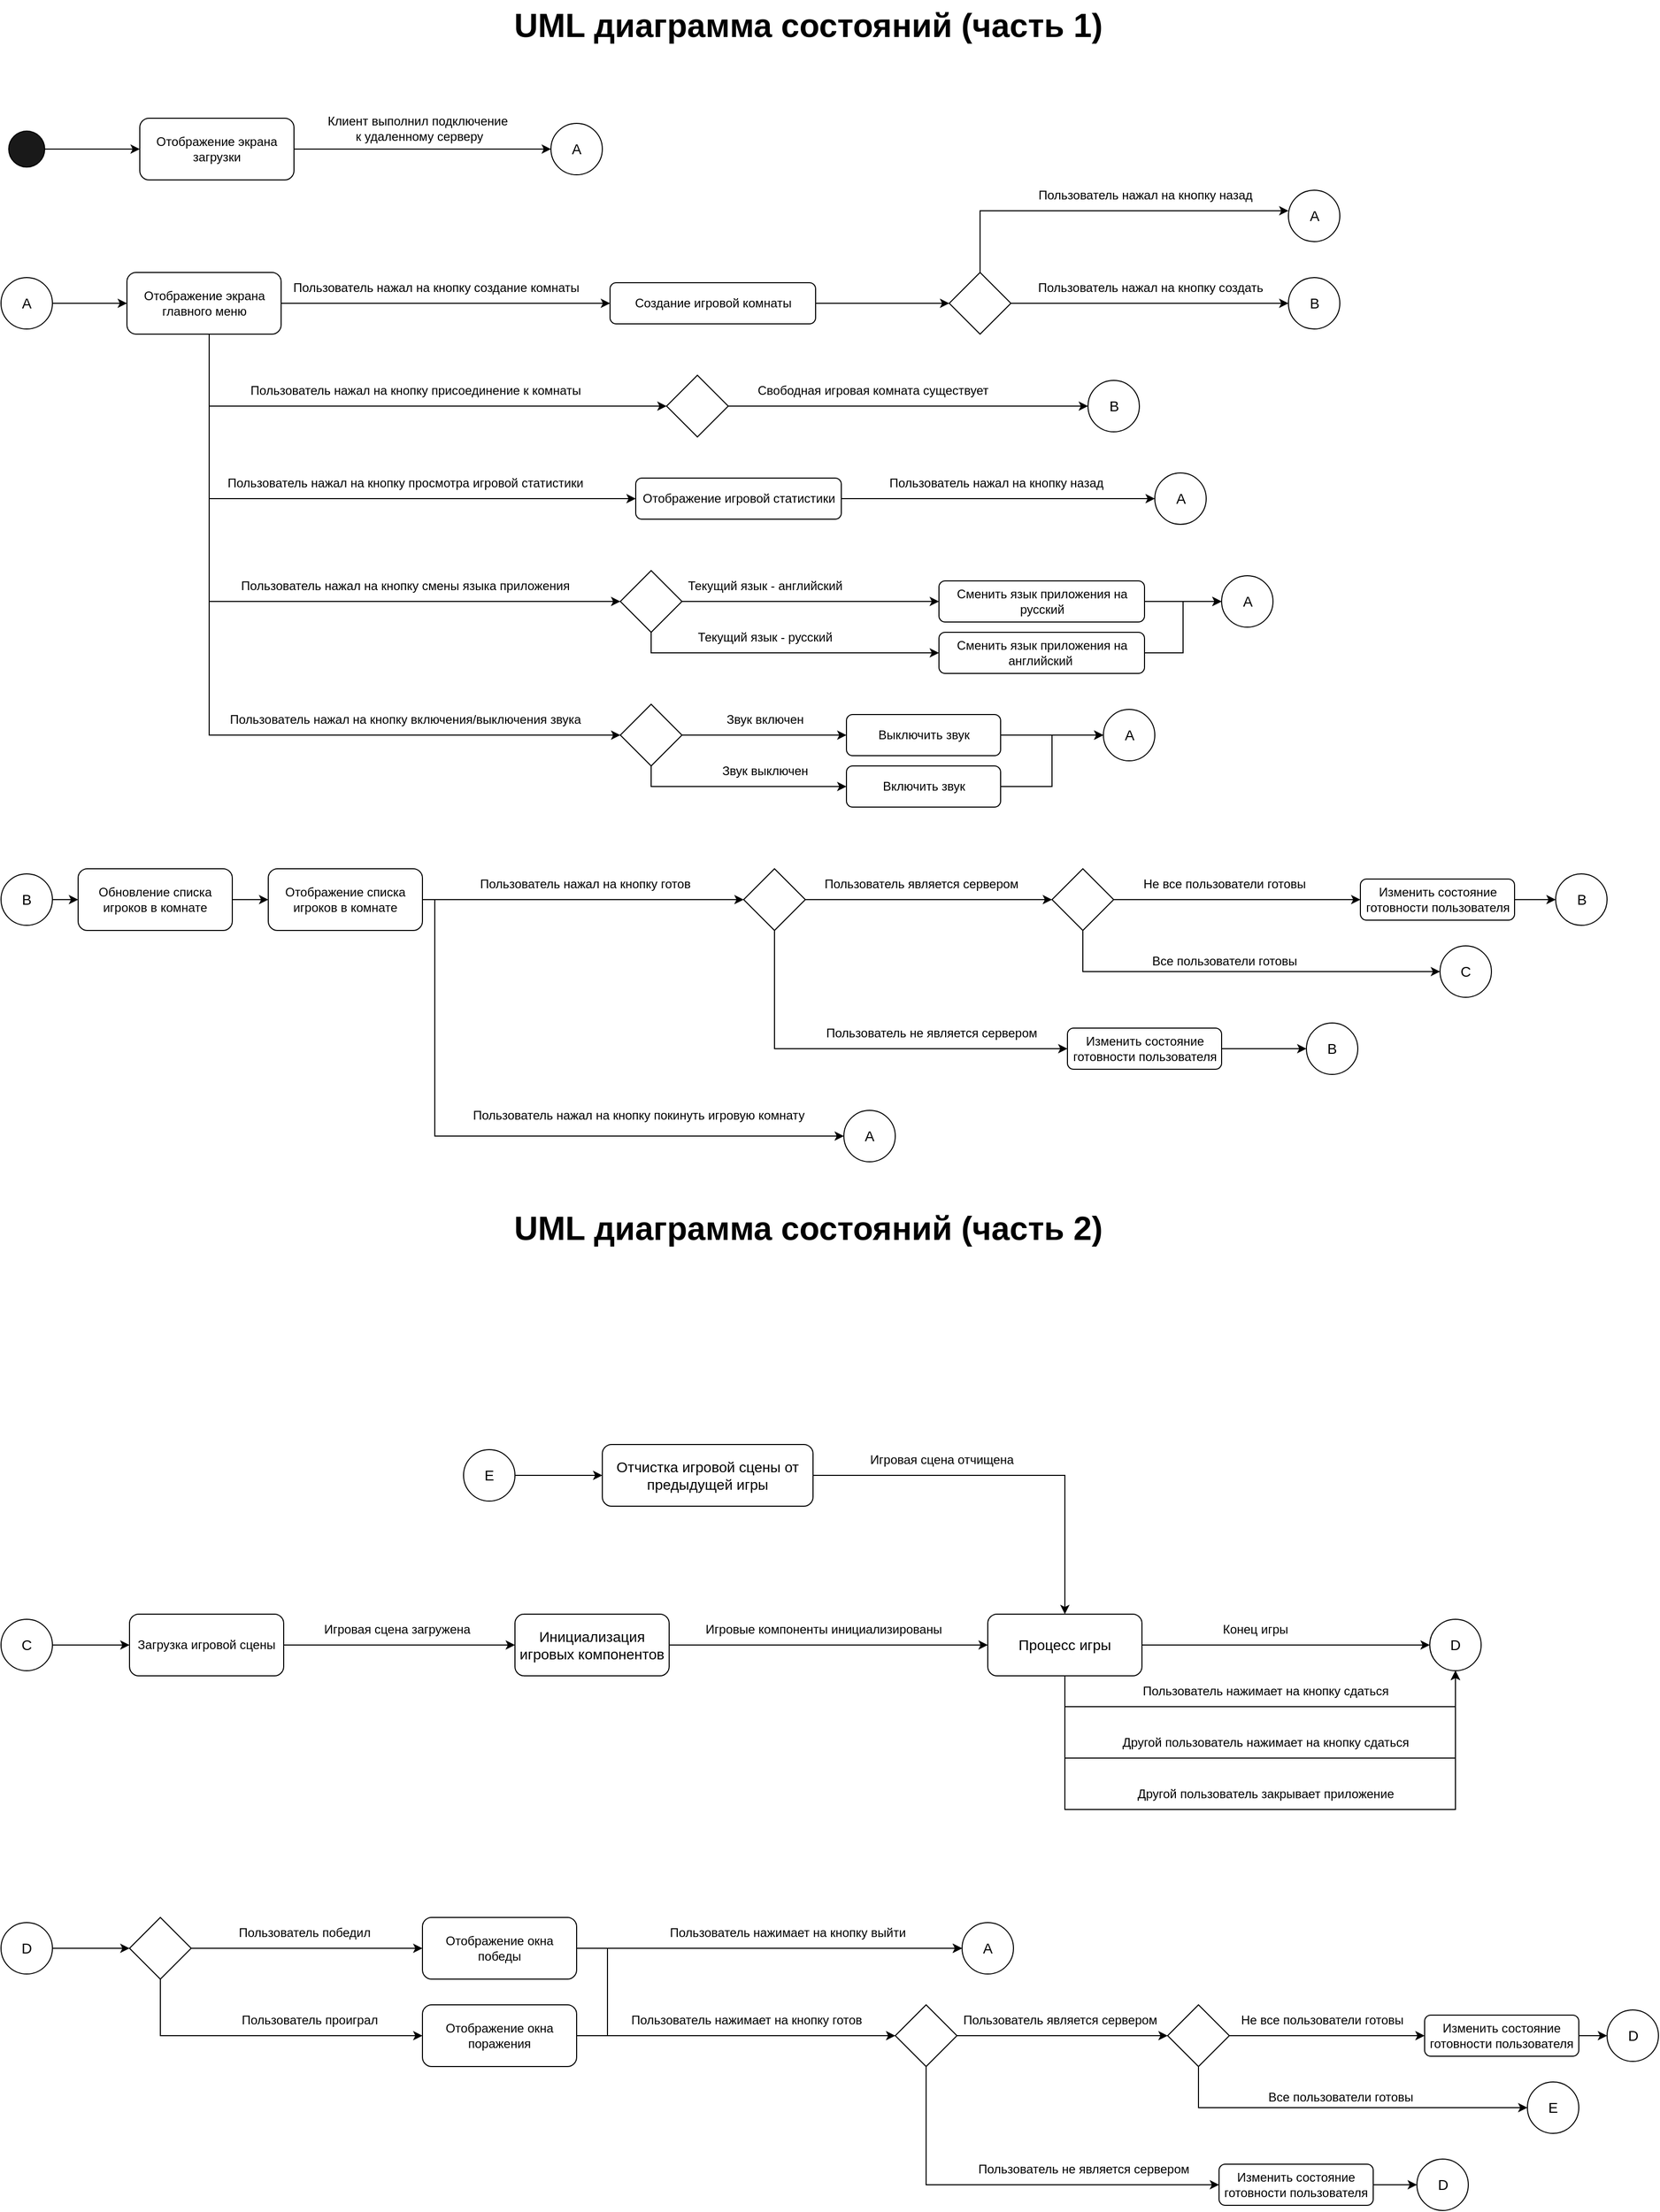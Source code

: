<mxfile version="13.9.9" type="device" pages="3"><diagram id="QwtNr8tfFTV-tXsoBymL" name="Main"><mxGraphModel dx="3549" dy="2063" grid="1" gridSize="10" guides="1" tooltips="1" connect="1" arrows="1" fold="1" page="1" pageScale="1" pageWidth="1654" pageHeight="1169" math="0" shadow="0"><root><mxCell id="0"/><mxCell id="1" parent="0"/><mxCell id="z_y3xqIxqHCE-pwqDGrS-5" style="edgeStyle=orthogonalEdgeStyle;rounded=0;orthogonalLoop=1;jettySize=auto;html=1;entryX=0;entryY=0.5;entryDx=0;entryDy=0;" parent="1" source="z_y3xqIxqHCE-pwqDGrS-1" target="z_y3xqIxqHCE-pwqDGrS-6" edge="1"><mxGeometry relative="1" as="geometry"><mxPoint x="185" y="170" as="targetPoint"/></mxGeometry></mxCell><mxCell id="z_y3xqIxqHCE-pwqDGrS-1" value="" style="ellipse;whiteSpace=wrap;html=1;aspect=fixed;fillColor=#191919;" parent="1" vertex="1"><mxGeometry x="37.5" y="152.5" width="35" height="35" as="geometry"/></mxCell><mxCell id="z_y3xqIxqHCE-pwqDGrS-8" style="edgeStyle=orthogonalEdgeStyle;rounded=0;orthogonalLoop=1;jettySize=auto;html=1;exitX=1;exitY=0.5;exitDx=0;exitDy=0;fontColor=#000000;" parent="1" source="z_y3xqIxqHCE-pwqDGrS-6" edge="1"><mxGeometry relative="1" as="geometry"><mxPoint x="565" y="170" as="targetPoint"/></mxGeometry></mxCell><mxCell id="z_y3xqIxqHCE-pwqDGrS-6" value="Отображение экрана загрузки" style="rounded=1;whiteSpace=wrap;html=1;labelBackgroundColor=#FFFFFF;strokeColor=#000000;fontColor=#000000;fillColor=#FFFFFF;" parent="1" vertex="1"><mxGeometry x="165" y="140" width="150" height="60" as="geometry"/></mxCell><mxCell id="z_y3xqIxqHCE-pwqDGrS-9" value="Клиент выполнил подключение&lt;br&gt;&amp;nbsp;к удаленному серверу" style="text;html=1;align=center;verticalAlign=middle;resizable=0;points=[];autosize=1;strokeColor=none;fillColor=none;fontColor=#000000;" parent="1" vertex="1"><mxGeometry x="335" y="130" width="200" height="40" as="geometry"/></mxCell><mxCell id="z_y3xqIxqHCE-pwqDGrS-14" value="&lt;font style=&quot;font-size: 14px;&quot;&gt;А&lt;/font&gt;" style="ellipse;whiteSpace=wrap;html=1;aspect=fixed;labelBackgroundColor=#FFFFFF;strokeColor=#000000;fontColor=#000000;fillColor=#FFFFFF;" parent="1" vertex="1"><mxGeometry x="565" y="145" width="50" height="50" as="geometry"/></mxCell><mxCell id="z_y3xqIxqHCE-pwqDGrS-17" style="edgeStyle=orthogonalEdgeStyle;rounded=0;orthogonalLoop=1;jettySize=auto;html=1;exitX=1;exitY=0.5;exitDx=0;exitDy=0;fontSize=23;fontColor=#000000;entryX=0;entryY=0.5;entryDx=0;entryDy=0;" parent="1" source="z_y3xqIxqHCE-pwqDGrS-15" target="z_y3xqIxqHCE-pwqDGrS-18" edge="1"><mxGeometry relative="1" as="geometry"><mxPoint x="142.5" y="320" as="targetPoint"/></mxGeometry></mxCell><mxCell id="z_y3xqIxqHCE-pwqDGrS-15" value="&lt;font style=&quot;font-size: 14px;&quot;&gt;А&lt;/font&gt;" style="ellipse;whiteSpace=wrap;html=1;aspect=fixed;labelBackgroundColor=#FFFFFF;strokeColor=#000000;fontColor=#000000;fillColor=#FFFFFF;" parent="1" vertex="1"><mxGeometry x="30" y="295" width="50" height="50" as="geometry"/></mxCell><mxCell id="z_y3xqIxqHCE-pwqDGrS-20" style="edgeStyle=orthogonalEdgeStyle;rounded=0;orthogonalLoop=1;jettySize=auto;html=1;exitX=1;exitY=0.5;exitDx=0;exitDy=0;fontSize=23;fontColor=#000000;entryX=0;entryY=0.5;entryDx=0;entryDy=0;" parent="1" source="z_y3xqIxqHCE-pwqDGrS-18" target="z_y3xqIxqHCE-pwqDGrS-75" edge="1"><mxGeometry relative="1" as="geometry"><mxPoint x="622.5" y="320" as="targetPoint"/></mxGeometry></mxCell><mxCell id="z_y3xqIxqHCE-pwqDGrS-28" style="edgeStyle=orthogonalEdgeStyle;rounded=0;orthogonalLoop=1;jettySize=auto;html=1;exitX=1;exitY=0.5;exitDx=0;exitDy=0;fontSize=23;fontColor=#000000;entryX=0;entryY=0.5;entryDx=0;entryDy=0;" parent="1" source="z_y3xqIxqHCE-pwqDGrS-18" target="z_y3xqIxqHCE-pwqDGrS-70" edge="1"><mxGeometry relative="1" as="geometry"><mxPoint x="672.5" y="420" as="targetPoint"/><Array as="points"><mxPoint x="232.5" y="320"/><mxPoint x="232.5" y="420"/></Array></mxGeometry></mxCell><mxCell id="z_y3xqIxqHCE-pwqDGrS-32" style="edgeStyle=orthogonalEdgeStyle;rounded=0;orthogonalLoop=1;jettySize=auto;html=1;fontSize=23;fontColor=#000000;entryX=0;entryY=0.5;entryDx=0;entryDy=0;" parent="1" source="z_y3xqIxqHCE-pwqDGrS-18" target="z_y3xqIxqHCE-pwqDGrS-63" edge="1"><mxGeometry relative="1" as="geometry"><mxPoint x="622.5" y="470" as="targetPoint"/><Array as="points"><mxPoint x="232.5" y="510"/></Array></mxGeometry></mxCell><mxCell id="z_y3xqIxqHCE-pwqDGrS-35" style="edgeStyle=orthogonalEdgeStyle;rounded=0;orthogonalLoop=1;jettySize=auto;html=1;fontSize=23;fontColor=#000000;entryX=0;entryY=0.5;entryDx=0;entryDy=0;" parent="1" source="z_y3xqIxqHCE-pwqDGrS-18" target="z_y3xqIxqHCE-pwqDGrS-56" edge="1"><mxGeometry relative="1" as="geometry"><mxPoint x="622.5" y="550" as="targetPoint"/><Array as="points"><mxPoint x="232.5" y="610"/></Array></mxGeometry></mxCell><mxCell id="z_y3xqIxqHCE-pwqDGrS-40" style="edgeStyle=orthogonalEdgeStyle;rounded=0;orthogonalLoop=1;jettySize=auto;html=1;fontSize=23;fontColor=#000000;" parent="1" source="z_y3xqIxqHCE-pwqDGrS-18" target="z_y3xqIxqHCE-pwqDGrS-43" edge="1"><mxGeometry relative="1" as="geometry"><mxPoint x="622.5" y="630" as="targetPoint"/><Array as="points"><mxPoint x="232.5" y="740"/></Array></mxGeometry></mxCell><mxCell id="z_y3xqIxqHCE-pwqDGrS-18" value="Отображение экрана&lt;br&gt;главного меню" style="rounded=1;whiteSpace=wrap;html=1;labelBackgroundColor=#FFFFFF;strokeColor=#000000;fontColor=#000000;fillColor=#FFFFFF;" parent="1" vertex="1"><mxGeometry x="152.5" y="290" width="150" height="60" as="geometry"/></mxCell><mxCell id="z_y3xqIxqHCE-pwqDGrS-22" value="Пользователь нажал на кнопку создание комнаты" style="text;html=1;align=center;verticalAlign=middle;resizable=0;points=[];autosize=1;strokeColor=none;fillColor=none;fontColor=#000000;" parent="1" vertex="1"><mxGeometry x="302.5" y="290" width="300" height="30" as="geometry"/></mxCell><mxCell id="z_y3xqIxqHCE-pwqDGrS-29" value="Пользователь нажал на кнопку присоединение к комнаты" style="text;html=1;align=center;verticalAlign=middle;resizable=0;points=[];autosize=1;strokeColor=none;fillColor=none;fontColor=#000000;" parent="1" vertex="1"><mxGeometry x="262.5" y="390" width="340" height="30" as="geometry"/></mxCell><mxCell id="z_y3xqIxqHCE-pwqDGrS-33" value="Пользователь нажал на кнопку просмотра игровой статистики" style="text;html=1;align=center;verticalAlign=middle;resizable=0;points=[];autosize=1;strokeColor=none;fillColor=none;fontColor=#000000;" parent="1" vertex="1"><mxGeometry x="237.5" y="480" width="370" height="30" as="geometry"/></mxCell><mxCell id="z_y3xqIxqHCE-pwqDGrS-36" value="Пользователь нажал на кнопку смены языка приложения" style="text;html=1;align=center;verticalAlign=middle;resizable=0;points=[];autosize=1;strokeColor=none;fillColor=none;fontColor=#000000;" parent="1" vertex="1"><mxGeometry x="252.5" y="580" width="340" height="30" as="geometry"/></mxCell><mxCell id="z_y3xqIxqHCE-pwqDGrS-41" value="Пользователь нажал на кнопку включения/выключения звука" style="text;html=1;align=center;verticalAlign=middle;resizable=0;points=[];autosize=1;strokeColor=none;fillColor=none;fontColor=#000000;" parent="1" vertex="1"><mxGeometry x="237.5" y="710" width="370" height="30" as="geometry"/></mxCell><mxCell id="z_y3xqIxqHCE-pwqDGrS-45" style="edgeStyle=orthogonalEdgeStyle;rounded=0;orthogonalLoop=1;jettySize=auto;html=1;fontSize=23;fontColor=#000000;entryX=0;entryY=0.5;entryDx=0;entryDy=0;" parent="1" source="z_y3xqIxqHCE-pwqDGrS-43" target="z_y3xqIxqHCE-pwqDGrS-47" edge="1"><mxGeometry relative="1" as="geometry"><mxPoint x="792.5" y="740" as="targetPoint"/></mxGeometry></mxCell><mxCell id="z_y3xqIxqHCE-pwqDGrS-50" style="edgeStyle=orthogonalEdgeStyle;rounded=0;orthogonalLoop=1;jettySize=auto;html=1;exitX=0.5;exitY=1;exitDx=0;exitDy=0;fontSize=23;fontColor=#000000;entryX=0;entryY=0.5;entryDx=0;entryDy=0;" parent="1" source="z_y3xqIxqHCE-pwqDGrS-43" target="z_y3xqIxqHCE-pwqDGrS-51" edge="1"><mxGeometry relative="1" as="geometry"><mxPoint x="842.5" y="800" as="targetPoint"/></mxGeometry></mxCell><mxCell id="z_y3xqIxqHCE-pwqDGrS-43" value="" style="rhombus;whiteSpace=wrap;html=1;labelBackgroundColor=#FFFFFF;strokeColor=#000000;fontSize=23;fontColor=#000000;fillColor=#FFFFFF;" parent="1" vertex="1"><mxGeometry x="632.5" y="710" width="60" height="60" as="geometry"/></mxCell><mxCell id="z_y3xqIxqHCE-pwqDGrS-145" style="edgeStyle=orthogonalEdgeStyle;rounded=0;orthogonalLoop=1;jettySize=auto;html=1;fontSize=14;fontColor=#000000;" parent="1" source="z_y3xqIxqHCE-pwqDGrS-47" target="z_y3xqIxqHCE-pwqDGrS-144" edge="1"><mxGeometry relative="1" as="geometry"/></mxCell><mxCell id="z_y3xqIxqHCE-pwqDGrS-47" value="Выключить звук" style="rounded=1;whiteSpace=wrap;html=1;labelBackgroundColor=#FFFFFF;strokeColor=#000000;fontColor=#000000;fillColor=#FFFFFF;" parent="1" vertex="1"><mxGeometry x="852.5" y="720" width="150" height="40" as="geometry"/></mxCell><mxCell id="z_y3xqIxqHCE-pwqDGrS-48" value="Звук включен" style="text;html=1;align=center;verticalAlign=middle;resizable=0;points=[];autosize=1;strokeColor=none;fillColor=none;fontColor=#000000;" parent="1" vertex="1"><mxGeometry x="722.5" y="710" width="100" height="30" as="geometry"/></mxCell><mxCell id="z_y3xqIxqHCE-pwqDGrS-146" style="edgeStyle=orthogonalEdgeStyle;rounded=0;orthogonalLoop=1;jettySize=auto;html=1;entryX=0;entryY=0.5;entryDx=0;entryDy=0;fontSize=14;fontColor=#000000;" parent="1" source="z_y3xqIxqHCE-pwqDGrS-51" target="z_y3xqIxqHCE-pwqDGrS-144" edge="1"><mxGeometry relative="1" as="geometry"/></mxCell><mxCell id="z_y3xqIxqHCE-pwqDGrS-51" value="Включить звук" style="rounded=1;whiteSpace=wrap;html=1;labelBackgroundColor=#FFFFFF;strokeColor=#000000;fontColor=#000000;fillColor=#FFFFFF;" parent="1" vertex="1"><mxGeometry x="852.5" y="770" width="150" height="40" as="geometry"/></mxCell><mxCell id="z_y3xqIxqHCE-pwqDGrS-52" value="Звук выключен" style="text;html=1;align=center;verticalAlign=middle;resizable=0;points=[];autosize=1;strokeColor=none;fillColor=none;fontColor=#000000;" parent="1" vertex="1"><mxGeometry x="717.5" y="760" width="110" height="30" as="geometry"/></mxCell><mxCell id="z_y3xqIxqHCE-pwqDGrS-54" style="edgeStyle=orthogonalEdgeStyle;rounded=0;orthogonalLoop=1;jettySize=auto;html=1;fontSize=23;fontColor=#000000;entryX=0;entryY=0.5;entryDx=0;entryDy=0;" parent="1" source="z_y3xqIxqHCE-pwqDGrS-56" target="z_y3xqIxqHCE-pwqDGrS-57" edge="1"><mxGeometry relative="1" as="geometry"><mxPoint x="792.5" y="610" as="targetPoint"/></mxGeometry></mxCell><mxCell id="z_y3xqIxqHCE-pwqDGrS-55" style="edgeStyle=orthogonalEdgeStyle;rounded=0;orthogonalLoop=1;jettySize=auto;html=1;exitX=0.5;exitY=1;exitDx=0;exitDy=0;fontSize=23;fontColor=#000000;entryX=0;entryY=0.5;entryDx=0;entryDy=0;" parent="1" source="z_y3xqIxqHCE-pwqDGrS-56" target="z_y3xqIxqHCE-pwqDGrS-62" edge="1"><mxGeometry relative="1" as="geometry"><mxPoint x="932.5" y="670" as="targetPoint"/></mxGeometry></mxCell><mxCell id="z_y3xqIxqHCE-pwqDGrS-56" value="" style="rhombus;whiteSpace=wrap;html=1;labelBackgroundColor=#FFFFFF;strokeColor=#000000;fontSize=23;fontColor=#000000;fillColor=#FFFFFF;" parent="1" vertex="1"><mxGeometry x="632.5" y="580" width="60" height="60" as="geometry"/></mxCell><mxCell id="z_y3xqIxqHCE-pwqDGrS-148" style="edgeStyle=orthogonalEdgeStyle;rounded=0;orthogonalLoop=1;jettySize=auto;html=1;fontSize=14;fontColor=#000000;" parent="1" source="z_y3xqIxqHCE-pwqDGrS-57" target="z_y3xqIxqHCE-pwqDGrS-147" edge="1"><mxGeometry relative="1" as="geometry"/></mxCell><mxCell id="z_y3xqIxqHCE-pwqDGrS-57" value="Сменить язык приложения на русский" style="rounded=1;whiteSpace=wrap;html=1;labelBackgroundColor=#FFFFFF;strokeColor=#000000;fontColor=#000000;fillColor=#FFFFFF;" parent="1" vertex="1"><mxGeometry x="942.5" y="590" width="200" height="40" as="geometry"/></mxCell><mxCell id="z_y3xqIxqHCE-pwqDGrS-58" value="Текущий язык - английский" style="text;html=1;align=center;verticalAlign=middle;resizable=0;points=[];autosize=1;strokeColor=none;fillColor=none;fontColor=#000000;" parent="1" vertex="1"><mxGeometry x="687.5" y="580" width="170" height="30" as="geometry"/></mxCell><mxCell id="z_y3xqIxqHCE-pwqDGrS-61" value="Текущий язык - русский" style="text;html=1;align=center;verticalAlign=middle;resizable=0;points=[];autosize=1;strokeColor=none;fillColor=none;fontColor=#000000;" parent="1" vertex="1"><mxGeometry x="697.5" y="630" width="150" height="30" as="geometry"/></mxCell><mxCell id="z_y3xqIxqHCE-pwqDGrS-149" style="edgeStyle=orthogonalEdgeStyle;rounded=0;orthogonalLoop=1;jettySize=auto;html=1;entryX=0;entryY=0.5;entryDx=0;entryDy=0;fontSize=14;fontColor=#000000;" parent="1" source="z_y3xqIxqHCE-pwqDGrS-62" target="z_y3xqIxqHCE-pwqDGrS-147" edge="1"><mxGeometry relative="1" as="geometry"/></mxCell><mxCell id="z_y3xqIxqHCE-pwqDGrS-62" value="Сменить язык приложения на английский&amp;nbsp;&lt;span style=&quot;color: rgba(0, 0, 0, 0); font-family: monospace; font-size: 0px; text-align: start; background-color: rgb(248, 249, 250);&quot;&gt;%3CmxGraphModel%3E%3Croot%3E%3CmxCell%20id%3D%220%22%2F%3E%3CmxCell%20id%3D%221%22%20parent%3D%220%22%2F%3E%3CmxCell%20id%3D%222%22%20value%3D%22%D0%A1%D0%BC%D0%B5%D0%BD%D0%B8%D1%82%D1%8C%20%D1%8F%D0%B7%D1%8B%D0%BA%20%D0%BF%D1%80%D0%B8%D0%BB%D0%BE%D0%B6%D0%B5%D0%BD%D0%B8%D1%8F%20%D0%BD%D0%B0%20%D1%80%D1%83%D1%81%D1%81%D0%BA%D0%B8%D0%B9%22%20style%3D%22rounded%3D1%3BwhiteSpace%3Dwrap%3Bhtml%3D1%3BlabelBackgroundColor%3D%23FFFFFF%3BstrokeColor%3D%23000000%3BfontColor%3D%23000000%3BfillColor%3D%23FFFFFF%3B%22%20vertex%3D%221%22%20parent%3D%221%22%3E%3CmxGeometry%20x%3D%22960%22%20y%3D%22530%22%20width%3D%22150%22%20height%3D%2240%22%20as%3D%22geometry%22%2F%3E%3C%2FmxCell%3E%3C%2Froot%3E%3C%2FmxGraphModel%3Eа&lt;/span&gt;" style="rounded=1;whiteSpace=wrap;html=1;labelBackgroundColor=#FFFFFF;strokeColor=#000000;fontColor=#000000;fillColor=#FFFFFF;" parent="1" vertex="1"><mxGeometry x="942.5" y="640" width="200" height="40" as="geometry"/></mxCell><mxCell id="z_y3xqIxqHCE-pwqDGrS-65" style="edgeStyle=orthogonalEdgeStyle;rounded=0;orthogonalLoop=1;jettySize=auto;html=1;fontSize=23;fontColor=#000000;" parent="1" source="z_y3xqIxqHCE-pwqDGrS-63" edge="1"><mxGeometry relative="1" as="geometry"><mxPoint x="1152.5" y="510" as="targetPoint"/></mxGeometry></mxCell><mxCell id="z_y3xqIxqHCE-pwqDGrS-63" value="Отображение игровой статистики" style="rounded=1;whiteSpace=wrap;html=1;labelBackgroundColor=#FFFFFF;strokeColor=#000000;fontColor=#000000;fillColor=#FFFFFF;" parent="1" vertex="1"><mxGeometry x="647.5" y="490" width="200" height="40" as="geometry"/></mxCell><mxCell id="z_y3xqIxqHCE-pwqDGrS-66" value="Пользователь нажал на кнопку назад" style="text;html=1;align=center;verticalAlign=middle;resizable=0;points=[];autosize=1;strokeColor=none;fillColor=none;fontColor=#000000;" parent="1" vertex="1"><mxGeometry x="882.5" y="480" width="230" height="30" as="geometry"/></mxCell><mxCell id="z_y3xqIxqHCE-pwqDGrS-68" value="&lt;font style=&quot;font-size: 14px;&quot;&gt;А&lt;/font&gt;" style="ellipse;whiteSpace=wrap;html=1;aspect=fixed;labelBackgroundColor=#FFFFFF;strokeColor=#000000;fontColor=#000000;fillColor=#FFFFFF;" parent="1" vertex="1"><mxGeometry x="1152.5" y="485" width="50" height="50" as="geometry"/></mxCell><mxCell id="z_y3xqIxqHCE-pwqDGrS-72" style="edgeStyle=orthogonalEdgeStyle;rounded=0;orthogonalLoop=1;jettySize=auto;html=1;exitX=1;exitY=0.5;exitDx=0;exitDy=0;fontSize=14;fontColor=#000000;entryX=0;entryY=0.5;entryDx=0;entryDy=0;" parent="1" source="z_y3xqIxqHCE-pwqDGrS-70" target="z_y3xqIxqHCE-pwqDGrS-74" edge="1"><mxGeometry relative="1" as="geometry"><mxPoint x="952.5" y="430" as="targetPoint"/></mxGeometry></mxCell><mxCell id="z_y3xqIxqHCE-pwqDGrS-70" value="" style="rhombus;whiteSpace=wrap;html=1;labelBackgroundColor=#FFFFFF;strokeColor=#000000;fontSize=23;fontColor=#000000;fillColor=#FFFFFF;" parent="1" vertex="1"><mxGeometry x="677.5" y="390" width="60" height="60" as="geometry"/></mxCell><mxCell id="z_y3xqIxqHCE-pwqDGrS-73" value="Свободная игровая комната существует" style="text;html=1;align=center;verticalAlign=middle;resizable=0;points=[];autosize=1;strokeColor=none;fillColor=none;fontColor=#000000;" parent="1" vertex="1"><mxGeometry x="752.5" y="390" width="250" height="30" as="geometry"/></mxCell><mxCell id="z_y3xqIxqHCE-pwqDGrS-74" value="&lt;span style=&quot;font-size: 14px;&quot;&gt;B&lt;/span&gt;" style="ellipse;whiteSpace=wrap;html=1;aspect=fixed;labelBackgroundColor=#FFFFFF;strokeColor=#000000;fontColor=#000000;fillColor=#FFFFFF;" parent="1" vertex="1"><mxGeometry x="1087.5" y="395" width="50" height="50" as="geometry"/></mxCell><mxCell id="z_y3xqIxqHCE-pwqDGrS-77" style="edgeStyle=orthogonalEdgeStyle;rounded=0;orthogonalLoop=1;jettySize=auto;html=1;exitX=1;exitY=0.5;exitDx=0;exitDy=0;fontSize=14;fontColor=#000000;entryX=0;entryY=0.5;entryDx=0;entryDy=0;" parent="1" source="z_y3xqIxqHCE-pwqDGrS-75" target="z_y3xqIxqHCE-pwqDGrS-79" edge="1"><mxGeometry relative="1" as="geometry"><mxPoint x="952.5" y="320.0" as="targetPoint"/></mxGeometry></mxCell><mxCell id="z_y3xqIxqHCE-pwqDGrS-75" value="Создание игровой комнаты" style="rounded=1;whiteSpace=wrap;html=1;labelBackgroundColor=#FFFFFF;strokeColor=#000000;fontColor=#000000;fillColor=#FFFFFF;" parent="1" vertex="1"><mxGeometry x="622.5" y="300" width="200" height="40" as="geometry"/></mxCell><mxCell id="z_y3xqIxqHCE-pwqDGrS-81" style="edgeStyle=orthogonalEdgeStyle;rounded=0;orthogonalLoop=1;jettySize=auto;html=1;fontSize=14;fontColor=#000000;entryX=0;entryY=0.5;entryDx=0;entryDy=0;" parent="1" source="z_y3xqIxqHCE-pwqDGrS-79" target="z_y3xqIxqHCE-pwqDGrS-82" edge="1"><mxGeometry relative="1" as="geometry"><mxPoint x="1142.5" y="320.0" as="targetPoint"/></mxGeometry></mxCell><mxCell id="z_y3xqIxqHCE-pwqDGrS-88" style="edgeStyle=orthogonalEdgeStyle;rounded=0;orthogonalLoop=1;jettySize=auto;html=1;fontSize=14;fontColor=#000000;" parent="1" source="z_y3xqIxqHCE-pwqDGrS-79" edge="1"><mxGeometry relative="1" as="geometry"><mxPoint x="1282.5" y="230" as="targetPoint"/><Array as="points"><mxPoint x="982.5" y="230"/><mxPoint x="1152.5" y="230"/></Array></mxGeometry></mxCell><mxCell id="z_y3xqIxqHCE-pwqDGrS-79" value="" style="rhombus;whiteSpace=wrap;html=1;labelBackgroundColor=#FFFFFF;strokeColor=#000000;fontSize=23;fontColor=#000000;fillColor=#FFFFFF;" parent="1" vertex="1"><mxGeometry x="952.5" y="290" width="60" height="60" as="geometry"/></mxCell><mxCell id="z_y3xqIxqHCE-pwqDGrS-82" value="&lt;span style=&quot;font-size: 14px;&quot;&gt;B&lt;/span&gt;" style="ellipse;whiteSpace=wrap;html=1;aspect=fixed;labelBackgroundColor=#FFFFFF;strokeColor=#000000;fontColor=#000000;fillColor=#FFFFFF;" parent="1" vertex="1"><mxGeometry x="1282.5" y="295" width="50" height="50" as="geometry"/></mxCell><mxCell id="z_y3xqIxqHCE-pwqDGrS-89" value="Пользователь нажал на кнопку создать" style="text;html=1;align=center;verticalAlign=middle;resizable=0;points=[];autosize=1;strokeColor=none;fillColor=none;fontColor=#000000;" parent="1" vertex="1"><mxGeometry x="1027.5" y="290" width="240" height="30" as="geometry"/></mxCell><mxCell id="z_y3xqIxqHCE-pwqDGrS-90" value="Пользователь нажал на кнопку назад" style="text;html=1;align=center;verticalAlign=middle;resizable=0;points=[];autosize=1;strokeColor=none;fillColor=none;fontColor=#000000;" parent="1" vertex="1"><mxGeometry x="1027.5" y="200" width="230" height="30" as="geometry"/></mxCell><mxCell id="z_y3xqIxqHCE-pwqDGrS-91" value="&lt;font style=&quot;font-size: 14px;&quot;&gt;А&lt;/font&gt;" style="ellipse;whiteSpace=wrap;html=1;aspect=fixed;labelBackgroundColor=#FFFFFF;strokeColor=#000000;fontColor=#000000;fillColor=#FFFFFF;" parent="1" vertex="1"><mxGeometry x="1282.5" y="210" width="50" height="50" as="geometry"/></mxCell><mxCell id="z_y3xqIxqHCE-pwqDGrS-100" style="edgeStyle=orthogonalEdgeStyle;rounded=0;orthogonalLoop=1;jettySize=auto;html=1;exitX=1;exitY=0.5;exitDx=0;exitDy=0;fontSize=14;fontColor=#000000;entryX=0;entryY=0.5;entryDx=0;entryDy=0;" parent="1" source="z_y3xqIxqHCE-pwqDGrS-98" target="z_y3xqIxqHCE-pwqDGrS-101" edge="1"><mxGeometry relative="1" as="geometry"><mxPoint x="175" y="900" as="targetPoint"/></mxGeometry></mxCell><mxCell id="z_y3xqIxqHCE-pwqDGrS-98" value="&lt;font style=&quot;font-size: 14px;&quot;&gt;B&lt;/font&gt;" style="ellipse;whiteSpace=wrap;html=1;aspect=fixed;labelBackgroundColor=#FFFFFF;strokeColor=#000000;fontColor=#000000;fillColor=#FFFFFF;" parent="1" vertex="1"><mxGeometry x="30.0" y="875" width="50" height="50" as="geometry"/></mxCell><mxCell id="z_y3xqIxqHCE-pwqDGrS-109" style="edgeStyle=orthogonalEdgeStyle;rounded=0;orthogonalLoop=1;jettySize=auto;html=1;fontSize=14;fontColor=#000000;entryX=0;entryY=0.5;entryDx=0;entryDy=0;exitX=1;exitY=0.5;exitDx=0;exitDy=0;" parent="1" source="z_y3xqIxqHCE-pwqDGrS-152" target="z_y3xqIxqHCE-pwqDGrS-111" edge="1"><mxGeometry relative="1" as="geometry"><mxPoint x="377.5" y="900" as="sourcePoint"/><mxPoint x="547.5" y="900" as="targetPoint"/></mxGeometry></mxCell><mxCell id="z_y3xqIxqHCE-pwqDGrS-138" style="edgeStyle=orthogonalEdgeStyle;rounded=0;orthogonalLoop=1;jettySize=auto;html=1;entryX=0;entryY=0.5;entryDx=0;entryDy=0;fontSize=14;fontColor=#000000;exitX=1;exitY=0.5;exitDx=0;exitDy=0;" parent="1" source="z_y3xqIxqHCE-pwqDGrS-152" target="z_y3xqIxqHCE-pwqDGrS-107" edge="1"><mxGeometry relative="1" as="geometry"><mxPoint x="377.5" y="900.077" as="sourcePoint"/><Array as="points"><mxPoint x="462" y="900"/><mxPoint x="452" y="900"/><mxPoint x="452" y="1130"/></Array></mxGeometry></mxCell><mxCell id="z_y3xqIxqHCE-pwqDGrS-153" style="edgeStyle=orthogonalEdgeStyle;rounded=0;orthogonalLoop=1;jettySize=auto;html=1;exitX=1;exitY=0.5;exitDx=0;exitDy=0;entryX=0;entryY=0.5;entryDx=0;entryDy=0;fontSize=14;fontColor=#000000;" parent="1" source="z_y3xqIxqHCE-pwqDGrS-101" target="z_y3xqIxqHCE-pwqDGrS-152" edge="1"><mxGeometry relative="1" as="geometry"/></mxCell><mxCell id="z_y3xqIxqHCE-pwqDGrS-101" value="Обновление списка игроков в комнате" style="rounded=1;whiteSpace=wrap;html=1;labelBackgroundColor=#FFFFFF;strokeColor=#000000;fontColor=#000000;fillColor=#FFFFFF;" parent="1" vertex="1"><mxGeometry x="105" y="870.0" width="150" height="60" as="geometry"/></mxCell><mxCell id="z_y3xqIxqHCE-pwqDGrS-106" value="Пользователь нажал на кнопку покинуть игровую комнату" style="text;html=1;align=center;verticalAlign=middle;resizable=0;points=[];autosize=1;strokeColor=none;fillColor=none;fontColor=#000000;" parent="1" vertex="1"><mxGeometry x="475" y="1095" width="350" height="30" as="geometry"/></mxCell><mxCell id="z_y3xqIxqHCE-pwqDGrS-107" value="&lt;font style=&quot;font-size: 14px;&quot;&gt;А&lt;/font&gt;" style="ellipse;whiteSpace=wrap;html=1;aspect=fixed;labelBackgroundColor=#FFFFFF;strokeColor=#000000;fontColor=#000000;fillColor=#FFFFFF;" parent="1" vertex="1"><mxGeometry x="850.0" y="1105" width="50" height="50" as="geometry"/></mxCell><mxCell id="z_y3xqIxqHCE-pwqDGrS-114" style="edgeStyle=orthogonalEdgeStyle;rounded=0;orthogonalLoop=1;jettySize=auto;html=1;fontSize=14;fontColor=#000000;entryX=0;entryY=0.5;entryDx=0;entryDy=0;exitX=1;exitY=0.5;exitDx=0;exitDy=0;" parent="1" source="z_y3xqIxqHCE-pwqDGrS-111" target="z_y3xqIxqHCE-pwqDGrS-134" edge="1"><mxGeometry relative="1" as="geometry"><mxPoint x="872.5" y="900" as="sourcePoint"/><mxPoint x="1042.5" y="900" as="targetPoint"/></mxGeometry></mxCell><mxCell id="z_y3xqIxqHCE-pwqDGrS-119" style="edgeStyle=orthogonalEdgeStyle;rounded=0;orthogonalLoop=1;jettySize=auto;html=1;fontSize=14;fontColor=#000000;entryX=0;entryY=0.5;entryDx=0;entryDy=0;" parent="1" source="z_y3xqIxqHCE-pwqDGrS-111" target="z_y3xqIxqHCE-pwqDGrS-128" edge="1"><mxGeometry relative="1" as="geometry"><mxPoint x="1042.5" y="995" as="targetPoint"/><Array as="points"><mxPoint x="782.5" y="1045"/><mxPoint x="1067.5" y="1045"/></Array></mxGeometry></mxCell><mxCell id="z_y3xqIxqHCE-pwqDGrS-111" value="" style="rhombus;whiteSpace=wrap;html=1;labelBackgroundColor=#FFFFFF;strokeColor=#000000;fontSize=23;fontColor=#000000;fillColor=#FFFFFF;" parent="1" vertex="1"><mxGeometry x="752.5" y="870" width="60" height="60" as="geometry"/></mxCell><mxCell id="z_y3xqIxqHCE-pwqDGrS-112" value="Пользователь нажал на кнопку готов" style="text;html=1;align=center;verticalAlign=middle;resizable=0;points=[];autosize=1;strokeColor=none;fillColor=none;fontColor=#000000;" parent="1" vertex="1"><mxGeometry x="482.5" y="870" width="230" height="30" as="geometry"/></mxCell><mxCell id="z_y3xqIxqHCE-pwqDGrS-115" value="Пользователь является сервером" style="text;html=1;align=center;verticalAlign=middle;resizable=0;points=[];autosize=1;strokeColor=none;fillColor=none;fontColor=#000000;" parent="1" vertex="1"><mxGeometry x="820" y="870" width="210" height="30" as="geometry"/></mxCell><mxCell id="z_y3xqIxqHCE-pwqDGrS-120" value="Пользователь не является сервером" style="text;html=1;align=center;verticalAlign=middle;resizable=0;points=[];autosize=1;strokeColor=none;fillColor=none;fontColor=#000000;" parent="1" vertex="1"><mxGeometry x="820" y="1015" width="230" height="30" as="geometry"/></mxCell><mxCell id="z_y3xqIxqHCE-pwqDGrS-151" style="edgeStyle=orthogonalEdgeStyle;rounded=0;orthogonalLoop=1;jettySize=auto;html=1;entryX=0;entryY=0.5;entryDx=0;entryDy=0;fontSize=14;fontColor=#000000;" parent="1" source="z_y3xqIxqHCE-pwqDGrS-128" target="z_y3xqIxqHCE-pwqDGrS-150" edge="1"><mxGeometry relative="1" as="geometry"/></mxCell><mxCell id="z_y3xqIxqHCE-pwqDGrS-128" value="Изменить состояние готовности пользователя" style="rounded=1;whiteSpace=wrap;html=1;labelBackgroundColor=#FFFFFF;strokeColor=#000000;fontColor=#000000;fillColor=#FFFFFF;" parent="1" vertex="1"><mxGeometry x="1067.5" y="1025" width="150" height="40" as="geometry"/></mxCell><mxCell id="z_y3xqIxqHCE-pwqDGrS-142" style="edgeStyle=orthogonalEdgeStyle;rounded=0;orthogonalLoop=1;jettySize=auto;html=1;exitX=1;exitY=0.5;exitDx=0;exitDy=0;fontSize=14;fontColor=#000000;entryX=0;entryY=0.5;entryDx=0;entryDy=0;" parent="1" source="z_y3xqIxqHCE-pwqDGrS-133" target="z_y3xqIxqHCE-pwqDGrS-143" edge="1"><mxGeometry relative="1" as="geometry"><mxPoint x="1487.5" y="900" as="targetPoint"/></mxGeometry></mxCell><mxCell id="z_y3xqIxqHCE-pwqDGrS-133" value="Изменить состояние готовности пользователя" style="rounded=1;whiteSpace=wrap;html=1;labelBackgroundColor=#FFFFFF;strokeColor=#000000;fontColor=#000000;fillColor=#FFFFFF;" parent="1" vertex="1"><mxGeometry x="1352.5" y="880" width="150" height="40" as="geometry"/></mxCell><mxCell id="z_y3xqIxqHCE-pwqDGrS-135" style="edgeStyle=orthogonalEdgeStyle;rounded=0;orthogonalLoop=1;jettySize=auto;html=1;entryX=0;entryY=0.5;entryDx=0;entryDy=0;fontSize=14;fontColor=#000000;" parent="1" source="z_y3xqIxqHCE-pwqDGrS-134" target="z_y3xqIxqHCE-pwqDGrS-133" edge="1"><mxGeometry relative="1" as="geometry"/></mxCell><mxCell id="z_y3xqIxqHCE-pwqDGrS-140" style="edgeStyle=orthogonalEdgeStyle;rounded=0;orthogonalLoop=1;jettySize=auto;html=1;exitX=0.5;exitY=1;exitDx=0;exitDy=0;fontSize=14;fontColor=#000000;entryX=0;entryY=0.5;entryDx=0;entryDy=0;" parent="1" source="z_y3xqIxqHCE-pwqDGrS-134" target="z_y3xqIxqHCE-pwqDGrS-157" edge="1"><mxGeometry relative="1" as="geometry"><mxPoint x="1352.5" y="965" as="targetPoint"/><Array as="points"><mxPoint x="1083" y="970"/></Array></mxGeometry></mxCell><mxCell id="z_y3xqIxqHCE-pwqDGrS-134" value="" style="rhombus;whiteSpace=wrap;html=1;labelBackgroundColor=#FFFFFF;strokeColor=#000000;fontSize=23;fontColor=#000000;fillColor=#FFFFFF;" parent="1" vertex="1"><mxGeometry x="1052.5" y="870" width="60" height="60" as="geometry"/></mxCell><mxCell id="z_y3xqIxqHCE-pwqDGrS-143" value="&lt;font style=&quot;font-size: 14px;&quot;&gt;B&lt;/font&gt;" style="ellipse;whiteSpace=wrap;html=1;aspect=fixed;labelBackgroundColor=#FFFFFF;strokeColor=#000000;fontColor=#000000;fillColor=#FFFFFF;" parent="1" vertex="1"><mxGeometry x="1542.5" y="875" width="50" height="50" as="geometry"/></mxCell><mxCell id="z_y3xqIxqHCE-pwqDGrS-144" value="&lt;font style=&quot;font-size: 14px;&quot;&gt;А&lt;/font&gt;" style="ellipse;whiteSpace=wrap;html=1;aspect=fixed;labelBackgroundColor=#FFFFFF;strokeColor=#000000;fontColor=#000000;fillColor=#FFFFFF;" parent="1" vertex="1"><mxGeometry x="1102.5" y="715" width="50" height="50" as="geometry"/></mxCell><mxCell id="z_y3xqIxqHCE-pwqDGrS-147" value="&lt;font style=&quot;font-size: 14px;&quot;&gt;А&lt;/font&gt;" style="ellipse;whiteSpace=wrap;html=1;aspect=fixed;labelBackgroundColor=#FFFFFF;strokeColor=#000000;fontColor=#000000;fillColor=#FFFFFF;" parent="1" vertex="1"><mxGeometry x="1217.5" y="585" width="50" height="50" as="geometry"/></mxCell><mxCell id="z_y3xqIxqHCE-pwqDGrS-150" value="&lt;font style=&quot;font-size: 14px;&quot;&gt;B&lt;/font&gt;" style="ellipse;whiteSpace=wrap;html=1;aspect=fixed;labelBackgroundColor=#FFFFFF;strokeColor=#000000;fontColor=#000000;fillColor=#FFFFFF;" parent="1" vertex="1"><mxGeometry x="1300.0" y="1020" width="50" height="50" as="geometry"/></mxCell><mxCell id="z_y3xqIxqHCE-pwqDGrS-152" value="Отображение списка игроков в комнате" style="rounded=1;whiteSpace=wrap;html=1;labelBackgroundColor=#FFFFFF;strokeColor=#000000;fontColor=#000000;fillColor=#FFFFFF;" parent="1" vertex="1"><mxGeometry x="290" y="870.0" width="150" height="60" as="geometry"/></mxCell><mxCell id="z_y3xqIxqHCE-pwqDGrS-154" value="Все пользователи готовы" style="text;html=1;align=center;verticalAlign=middle;resizable=0;points=[];autosize=1;strokeColor=none;fillColor=none;fontColor=#000000;" parent="1" vertex="1"><mxGeometry x="1140" y="945" width="160" height="30" as="geometry"/></mxCell><mxCell id="z_y3xqIxqHCE-pwqDGrS-155" value="Не все пользователи готовы" style="text;html=1;align=center;verticalAlign=middle;resizable=0;points=[];autosize=1;strokeColor=none;fillColor=none;fontColor=#000000;" parent="1" vertex="1"><mxGeometry x="1130" y="870" width="180" height="30" as="geometry"/></mxCell><mxCell id="z_y3xqIxqHCE-pwqDGrS-157" value="&lt;font style=&quot;font-size: 14px;&quot;&gt;С&lt;/font&gt;" style="ellipse;whiteSpace=wrap;html=1;aspect=fixed;labelBackgroundColor=#FFFFFF;strokeColor=#000000;fontColor=#000000;fillColor=#FFFFFF;" parent="1" vertex="1"><mxGeometry x="1430.0" y="945" width="50" height="50" as="geometry"/></mxCell><mxCell id="z_y3xqIxqHCE-pwqDGrS-160" style="edgeStyle=orthogonalEdgeStyle;rounded=0;orthogonalLoop=1;jettySize=auto;html=1;fontSize=14;fontColor=#000000;entryX=0;entryY=0.5;entryDx=0;entryDy=0;" parent="1" target="z_y3xqIxqHCE-pwqDGrS-162" edge="1"><mxGeometry relative="1" as="geometry"><mxPoint x="80" y="1625" as="sourcePoint"/><mxPoint x="170" y="1620" as="targetPoint"/><Array as="points"><mxPoint x="130" y="1625"/><mxPoint x="130" y="1625"/></Array></mxGeometry></mxCell><mxCell id="z_y3xqIxqHCE-pwqDGrS-158" value="&lt;font style=&quot;font-size: 14px;&quot;&gt;С&lt;/font&gt;" style="ellipse;whiteSpace=wrap;html=1;aspect=fixed;labelBackgroundColor=#FFFFFF;strokeColor=#000000;fontColor=#000000;fillColor=#FFFFFF;" parent="1" vertex="1"><mxGeometry x="30.0" y="1600" width="50" height="50" as="geometry"/></mxCell><mxCell id="z_y3xqIxqHCE-pwqDGrS-164" style="edgeStyle=orthogonalEdgeStyle;rounded=0;orthogonalLoop=1;jettySize=auto;html=1;fontSize=14;fontColor=#000000;" parent="1" source="z_y3xqIxqHCE-pwqDGrS-162" target="z_y3xqIxqHCE-pwqDGrS-163" edge="1"><mxGeometry relative="1" as="geometry"/></mxCell><mxCell id="z_y3xqIxqHCE-pwqDGrS-162" value="Загрузка игровой сцены" style="rounded=1;whiteSpace=wrap;html=1;labelBackgroundColor=#FFFFFF;strokeColor=#000000;fontColor=#000000;fillColor=#FFFFFF;" parent="1" vertex="1"><mxGeometry x="155" y="1595" width="150" height="60" as="geometry"/></mxCell><mxCell id="z_y3xqIxqHCE-pwqDGrS-167" style="edgeStyle=orthogonalEdgeStyle;rounded=0;orthogonalLoop=1;jettySize=auto;html=1;exitX=1;exitY=0.5;exitDx=0;exitDy=0;fontSize=14;fontColor=#000000;" parent="1" source="z_y3xqIxqHCE-pwqDGrS-163" target="z_y3xqIxqHCE-pwqDGrS-166" edge="1"><mxGeometry relative="1" as="geometry"/></mxCell><mxCell id="z_y3xqIxqHCE-pwqDGrS-163" value="Инициализация игровых компонентов" style="rounded=1;whiteSpace=wrap;html=1;labelBackgroundColor=#FFFFFF;strokeColor=#000000;fontColor=#000000;fillColor=#FFFFFF;fontSize=14;" parent="1" vertex="1"><mxGeometry x="530" y="1595" width="150" height="60" as="geometry"/></mxCell><mxCell id="z_y3xqIxqHCE-pwqDGrS-165" value="Игровая сцена загружена" style="text;html=1;align=center;verticalAlign=middle;resizable=0;points=[];autosize=1;strokeColor=none;fillColor=none;fontColor=#000000;" parent="1" vertex="1"><mxGeometry x="330" y="1595" width="170" height="30" as="geometry"/></mxCell><mxCell id="z_y3xqIxqHCE-pwqDGrS-170" style="edgeStyle=orthogonalEdgeStyle;rounded=0;orthogonalLoop=1;jettySize=auto;html=1;exitX=0.5;exitY=1;exitDx=0;exitDy=0;fontSize=14;fontColor=#000000;entryX=0.5;entryY=1;entryDx=0;entryDy=0;" parent="1" source="z_y3xqIxqHCE-pwqDGrS-166" target="z_y3xqIxqHCE-pwqDGrS-203" edge="1"><mxGeometry relative="1" as="geometry"><mxPoint x="1445.0" y="1655" as="targetPoint"/><Array as="points"><mxPoint x="1065" y="1685"/><mxPoint x="1445" y="1685"/></Array></mxGeometry></mxCell><mxCell id="z_y3xqIxqHCE-pwqDGrS-180" style="edgeStyle=orthogonalEdgeStyle;rounded=0;orthogonalLoop=1;jettySize=auto;html=1;exitX=1;exitY=0.5;exitDx=0;exitDy=0;entryX=0;entryY=0.5;entryDx=0;entryDy=0;fontSize=14;fontColor=#000000;" parent="1" source="z_y3xqIxqHCE-pwqDGrS-166" target="z_y3xqIxqHCE-pwqDGrS-203" edge="1"><mxGeometry relative="1" as="geometry"><mxPoint x="1370.0" y="1625" as="targetPoint"/></mxGeometry></mxCell><mxCell id="z_y3xqIxqHCE-pwqDGrS-205" style="edgeStyle=orthogonalEdgeStyle;rounded=0;orthogonalLoop=1;jettySize=auto;html=1;exitX=0.5;exitY=1;exitDx=0;exitDy=0;entryX=0.5;entryY=1;entryDx=0;entryDy=0;fontSize=14;fontColor=#000000;" parent="1" source="z_y3xqIxqHCE-pwqDGrS-166" target="z_y3xqIxqHCE-pwqDGrS-203" edge="1"><mxGeometry relative="1" as="geometry"><Array as="points"><mxPoint x="1065" y="1735"/><mxPoint x="1445" y="1735"/></Array></mxGeometry></mxCell><mxCell id="z_y3xqIxqHCE-pwqDGrS-207" style="edgeStyle=orthogonalEdgeStyle;rounded=0;orthogonalLoop=1;jettySize=auto;html=1;exitX=0.5;exitY=1;exitDx=0;exitDy=0;entryX=0.5;entryY=1;entryDx=0;entryDy=0;fontSize=14;fontColor=#000000;" parent="1" source="z_y3xqIxqHCE-pwqDGrS-166" target="z_y3xqIxqHCE-pwqDGrS-203" edge="1"><mxGeometry relative="1" as="geometry"><Array as="points"><mxPoint x="1065" y="1785"/><mxPoint x="1445" y="1785"/></Array></mxGeometry></mxCell><mxCell id="z_y3xqIxqHCE-pwqDGrS-166" value="Процесс игры" style="rounded=1;whiteSpace=wrap;html=1;labelBackgroundColor=#FFFFFF;strokeColor=#000000;fontColor=#000000;fillColor=#FFFFFF;fontSize=14;" parent="1" vertex="1"><mxGeometry x="990" y="1595" width="150" height="60" as="geometry"/></mxCell><mxCell id="z_y3xqIxqHCE-pwqDGrS-168" value="Игровые компоненты инициализированы" style="text;html=1;align=center;verticalAlign=middle;resizable=0;points=[];autosize=1;strokeColor=none;fillColor=none;fontColor=#000000;" parent="1" vertex="1"><mxGeometry x="705" y="1595" width="250" height="30" as="geometry"/></mxCell><mxCell id="z_y3xqIxqHCE-pwqDGrS-171" value="Пользователь нажимает на кнопку сдаться" style="text;html=1;align=center;verticalAlign=middle;resizable=0;points=[];autosize=1;strokeColor=none;fillColor=none;fontColor=#000000;" parent="1" vertex="1"><mxGeometry x="1130" y="1655" width="260" height="30" as="geometry"/></mxCell><mxCell id="z_y3xqIxqHCE-pwqDGrS-181" value="Конец игры" style="text;html=1;align=center;verticalAlign=middle;resizable=0;points=[];autosize=1;strokeColor=none;fillColor=none;fontColor=#000000;" parent="1" vertex="1"><mxGeometry x="1205" y="1595" width="90" height="30" as="geometry"/></mxCell><mxCell id="z_y3xqIxqHCE-pwqDGrS-203" value="&lt;font style=&quot;font-size: 14px;&quot;&gt;D&lt;/font&gt;" style="ellipse;whiteSpace=wrap;html=1;aspect=fixed;labelBackgroundColor=#FFFFFF;strokeColor=#000000;fontColor=#000000;fillColor=#FFFFFF;" parent="1" vertex="1"><mxGeometry x="1420.0" y="1600" width="50" height="50" as="geometry"/></mxCell><mxCell id="z_y3xqIxqHCE-pwqDGrS-211" style="edgeStyle=orthogonalEdgeStyle;rounded=0;orthogonalLoop=1;jettySize=auto;html=1;exitX=1;exitY=0.5;exitDx=0;exitDy=0;fontSize=14;fontColor=#000000;entryX=0;entryY=0.5;entryDx=0;entryDy=0;" parent="1" source="z_y3xqIxqHCE-pwqDGrS-204" target="z_y3xqIxqHCE-pwqDGrS-212" edge="1"><mxGeometry relative="1" as="geometry"><mxPoint x="135" y="1920" as="targetPoint"/></mxGeometry></mxCell><mxCell id="z_y3xqIxqHCE-pwqDGrS-204" value="&lt;span style=&quot;font-size: 14px;&quot;&gt;D&lt;/span&gt;" style="ellipse;whiteSpace=wrap;html=1;aspect=fixed;labelBackgroundColor=#FFFFFF;strokeColor=#000000;fontColor=#000000;fillColor=#FFFFFF;" parent="1" vertex="1"><mxGeometry x="30.0" y="1895" width="50" height="50" as="geometry"/></mxCell><mxCell id="z_y3xqIxqHCE-pwqDGrS-206" value="Другой пользователь нажимает на кнопку сдаться" style="text;html=1;align=center;verticalAlign=middle;resizable=0;points=[];autosize=1;strokeColor=none;fillColor=none;fontColor=#000000;" parent="1" vertex="1"><mxGeometry x="1110" y="1705" width="300" height="30" as="geometry"/></mxCell><mxCell id="z_y3xqIxqHCE-pwqDGrS-208" value="Другой пользователь закрывает приложение" style="text;html=1;align=center;verticalAlign=middle;resizable=0;points=[];autosize=1;strokeColor=none;fillColor=none;fontColor=#000000;" parent="1" vertex="1"><mxGeometry x="1125" y="1755" width="270" height="30" as="geometry"/></mxCell><mxCell id="z_y3xqIxqHCE-pwqDGrS-214" style="edgeStyle=orthogonalEdgeStyle;rounded=0;orthogonalLoop=1;jettySize=auto;html=1;exitX=1;exitY=0.5;exitDx=0;exitDy=0;fontSize=14;fontColor=#000000;entryX=0;entryY=0.5;entryDx=0;entryDy=0;" parent="1" source="z_y3xqIxqHCE-pwqDGrS-212" target="z_y3xqIxqHCE-pwqDGrS-215" edge="1"><mxGeometry relative="1" as="geometry"><mxPoint x="297.5" y="1920" as="targetPoint"/></mxGeometry></mxCell><mxCell id="z_y3xqIxqHCE-pwqDGrS-218" style="edgeStyle=orthogonalEdgeStyle;rounded=0;orthogonalLoop=1;jettySize=auto;html=1;exitX=0.5;exitY=1;exitDx=0;exitDy=0;fontSize=14;fontColor=#000000;entryX=0;entryY=0.5;entryDx=0;entryDy=0;" parent="1" source="z_y3xqIxqHCE-pwqDGrS-212" target="z_y3xqIxqHCE-pwqDGrS-220" edge="1"><mxGeometry relative="1" as="geometry"><mxPoint x="460" y="2005" as="targetPoint"/><Array as="points"><mxPoint x="185" y="2005"/></Array></mxGeometry></mxCell><mxCell id="z_y3xqIxqHCE-pwqDGrS-212" value="" style="rhombus;whiteSpace=wrap;html=1;labelBackgroundColor=#FFFFFF;strokeColor=#000000;fontSize=23;fontColor=#000000;fillColor=#FFFFFF;" parent="1" vertex="1"><mxGeometry x="155" y="1890" width="60" height="60" as="geometry"/></mxCell><mxCell id="z_y3xqIxqHCE-pwqDGrS-222" style="edgeStyle=orthogonalEdgeStyle;rounded=0;orthogonalLoop=1;jettySize=auto;html=1;exitX=1;exitY=0.5;exitDx=0;exitDy=0;fontSize=14;fontColor=#000000;entryX=0;entryY=0.5;entryDx=0;entryDy=0;" parent="1" source="z_y3xqIxqHCE-pwqDGrS-215" target="z_y3xqIxqHCE-pwqDGrS-223" edge="1"><mxGeometry relative="1" as="geometry"><mxPoint x="890" y="1920" as="targetPoint"/></mxGeometry></mxCell><mxCell id="z_y3xqIxqHCE-pwqDGrS-215" value="Отображение окна победы" style="rounded=1;whiteSpace=wrap;html=1;labelBackgroundColor=#FFFFFF;strokeColor=#000000;fontColor=#000000;fillColor=#FFFFFF;" parent="1" vertex="1"><mxGeometry x="440" y="1890" width="150" height="60" as="geometry"/></mxCell><mxCell id="z_y3xqIxqHCE-pwqDGrS-216" value="Пользователь победил" style="text;html=1;align=center;verticalAlign=middle;resizable=0;points=[];autosize=1;strokeColor=none;fillColor=none;fontColor=#000000;" parent="1" vertex="1"><mxGeometry x="250" y="1890" width="150" height="30" as="geometry"/></mxCell><mxCell id="z_y3xqIxqHCE-pwqDGrS-219" value="Пользователь проиграл" style="text;html=1;align=center;verticalAlign=middle;resizable=0;points=[];autosize=1;strokeColor=none;fillColor=none;fontColor=#000000;" parent="1" vertex="1"><mxGeometry x="250" y="1975" width="160" height="30" as="geometry"/></mxCell><mxCell id="z_y3xqIxqHCE-pwqDGrS-225" style="edgeStyle=orthogonalEdgeStyle;rounded=0;orthogonalLoop=1;jettySize=auto;html=1;exitX=1;exitY=0.5;exitDx=0;exitDy=0;entryX=0;entryY=0.5;entryDx=0;entryDy=0;fontSize=14;fontColor=#000000;" parent="1" source="z_y3xqIxqHCE-pwqDGrS-220" target="z_y3xqIxqHCE-pwqDGrS-223" edge="1"><mxGeometry relative="1" as="geometry"><Array as="points"><mxPoint x="620" y="2005"/><mxPoint x="620" y="1920"/></Array></mxGeometry></mxCell><mxCell id="z_y3xqIxqHCE-pwqDGrS-246" style="edgeStyle=orthogonalEdgeStyle;rounded=0;orthogonalLoop=1;jettySize=auto;html=1;exitX=1;exitY=0.5;exitDx=0;exitDy=0;fontSize=14;fontColor=#000000;entryX=0;entryY=0.5;entryDx=0;entryDy=0;" parent="1" source="z_y3xqIxqHCE-pwqDGrS-220" target="z_y3xqIxqHCE-pwqDGrS-228" edge="1"><mxGeometry relative="1" as="geometry"><mxPoint x="980" y="2005" as="targetPoint"/></mxGeometry></mxCell><mxCell id="z_y3xqIxqHCE-pwqDGrS-220" value="Отображение окна поражения" style="rounded=1;whiteSpace=wrap;html=1;labelBackgroundColor=#FFFFFF;strokeColor=#000000;fontColor=#000000;fillColor=#FFFFFF;" parent="1" vertex="1"><mxGeometry x="440" y="1975" width="150" height="60" as="geometry"/></mxCell><mxCell id="z_y3xqIxqHCE-pwqDGrS-223" value="&lt;font style=&quot;font-size: 14px;&quot;&gt;А&lt;/font&gt;" style="ellipse;whiteSpace=wrap;html=1;aspect=fixed;labelBackgroundColor=#FFFFFF;strokeColor=#000000;fontColor=#000000;fillColor=#FFFFFF;" parent="1" vertex="1"><mxGeometry x="965.0" y="1895" width="50" height="50" as="geometry"/></mxCell><mxCell id="z_y3xqIxqHCE-pwqDGrS-224" value="Пользователь нажимает на кнопку выйти" style="text;html=1;align=center;verticalAlign=middle;resizable=0;points=[];autosize=1;strokeColor=none;fillColor=none;fontColor=#000000;" parent="1" vertex="1"><mxGeometry x="670" y="1890" width="250" height="30" as="geometry"/></mxCell><mxCell id="z_y3xqIxqHCE-pwqDGrS-226" style="edgeStyle=orthogonalEdgeStyle;rounded=0;orthogonalLoop=1;jettySize=auto;html=1;fontSize=14;fontColor=#000000;entryX=0;entryY=0.5;entryDx=0;entryDy=0;exitX=1;exitY=0.5;exitDx=0;exitDy=0;" parent="1" source="z_y3xqIxqHCE-pwqDGrS-228" target="z_y3xqIxqHCE-pwqDGrS-237" edge="1"><mxGeometry relative="1" as="geometry"><mxPoint x="1020" y="2005" as="sourcePoint"/><mxPoint x="1190" y="2005" as="targetPoint"/></mxGeometry></mxCell><mxCell id="z_y3xqIxqHCE-pwqDGrS-227" style="edgeStyle=orthogonalEdgeStyle;rounded=0;orthogonalLoop=1;jettySize=auto;html=1;fontSize=14;fontColor=#000000;entryX=0;entryY=0.5;entryDx=0;entryDy=0;" parent="1" source="z_y3xqIxqHCE-pwqDGrS-228" target="z_y3xqIxqHCE-pwqDGrS-232" edge="1"><mxGeometry relative="1" as="geometry"><mxPoint x="1190" y="2100" as="targetPoint"/><Array as="points"><mxPoint x="930" y="2150"/><mxPoint x="1215" y="2150"/></Array></mxGeometry></mxCell><mxCell id="z_y3xqIxqHCE-pwqDGrS-228" value="" style="rhombus;whiteSpace=wrap;html=1;labelBackgroundColor=#FFFFFF;strokeColor=#000000;fontSize=23;fontColor=#000000;fillColor=#FFFFFF;" parent="1" vertex="1"><mxGeometry x="900" y="1975" width="60" height="60" as="geometry"/></mxCell><mxCell id="z_y3xqIxqHCE-pwqDGrS-229" value="Пользователь является сервером" style="text;html=1;align=center;verticalAlign=middle;resizable=0;points=[];autosize=1;strokeColor=none;fillColor=none;fontColor=#000000;" parent="1" vertex="1"><mxGeometry x="955" y="1975" width="210" height="30" as="geometry"/></mxCell><mxCell id="z_y3xqIxqHCE-pwqDGrS-230" value="Пользователь не является сервером" style="text;html=1;align=center;verticalAlign=middle;resizable=0;points=[];autosize=1;strokeColor=none;fillColor=none;fontColor=#000000;" parent="1" vertex="1"><mxGeometry x="967.5" y="2120" width="230" height="30" as="geometry"/></mxCell><mxCell id="z_y3xqIxqHCE-pwqDGrS-251" style="edgeStyle=orthogonalEdgeStyle;rounded=0;orthogonalLoop=1;jettySize=auto;html=1;entryX=0;entryY=0.5;entryDx=0;entryDy=0;fontSize=14;fontColor=#000000;" parent="1" source="z_y3xqIxqHCE-pwqDGrS-232" target="z_y3xqIxqHCE-pwqDGrS-250" edge="1"><mxGeometry relative="1" as="geometry"/></mxCell><mxCell id="z_y3xqIxqHCE-pwqDGrS-232" value="Изменить состояние готовности пользователя" style="rounded=1;whiteSpace=wrap;html=1;labelBackgroundColor=#FFFFFF;strokeColor=#000000;fontColor=#000000;fillColor=#FFFFFF;" parent="1" vertex="1"><mxGeometry x="1215" y="2130" width="150" height="40" as="geometry"/></mxCell><mxCell id="z_y3xqIxqHCE-pwqDGrS-253" style="edgeStyle=orthogonalEdgeStyle;rounded=0;orthogonalLoop=1;jettySize=auto;html=1;entryX=0;entryY=0.5;entryDx=0;entryDy=0;fontSize=14;fontColor=#000000;" parent="1" source="z_y3xqIxqHCE-pwqDGrS-234" target="z_y3xqIxqHCE-pwqDGrS-252" edge="1"><mxGeometry relative="1" as="geometry"/></mxCell><mxCell id="z_y3xqIxqHCE-pwqDGrS-234" value="Изменить состояние готовности пользователя" style="rounded=1;whiteSpace=wrap;html=1;labelBackgroundColor=#FFFFFF;strokeColor=#000000;fontColor=#000000;fillColor=#FFFFFF;" parent="1" vertex="1"><mxGeometry x="1415" y="1985" width="150" height="40" as="geometry"/></mxCell><mxCell id="z_y3xqIxqHCE-pwqDGrS-235" style="edgeStyle=orthogonalEdgeStyle;rounded=0;orthogonalLoop=1;jettySize=auto;html=1;entryX=0;entryY=0.5;entryDx=0;entryDy=0;fontSize=14;fontColor=#000000;" parent="1" source="z_y3xqIxqHCE-pwqDGrS-237" target="z_y3xqIxqHCE-pwqDGrS-234" edge="1"><mxGeometry relative="1" as="geometry"/></mxCell><mxCell id="z_y3xqIxqHCE-pwqDGrS-236" style="edgeStyle=orthogonalEdgeStyle;rounded=0;orthogonalLoop=1;jettySize=auto;html=1;exitX=0.5;exitY=1;exitDx=0;exitDy=0;fontSize=14;fontColor=#000000;entryX=0;entryY=0.5;entryDx=0;entryDy=0;" parent="1" source="z_y3xqIxqHCE-pwqDGrS-237" target="z_y3xqIxqHCE-pwqDGrS-242" edge="1"><mxGeometry relative="1" as="geometry"><mxPoint x="1465" y="2070" as="targetPoint"/><Array as="points"><mxPoint x="1195.5" y="2075"/></Array></mxGeometry></mxCell><mxCell id="z_y3xqIxqHCE-pwqDGrS-237" value="" style="rhombus;whiteSpace=wrap;html=1;labelBackgroundColor=#FFFFFF;strokeColor=#000000;fontSize=23;fontColor=#000000;fillColor=#FFFFFF;" parent="1" vertex="1"><mxGeometry x="1165" y="1975" width="60" height="60" as="geometry"/></mxCell><mxCell id="z_y3xqIxqHCE-pwqDGrS-240" value="Все пользователи готовы" style="text;html=1;align=center;verticalAlign=middle;resizable=0;points=[];autosize=1;strokeColor=none;fillColor=none;fontColor=#000000;" parent="1" vertex="1"><mxGeometry x="1252.5" y="2050" width="160" height="30" as="geometry"/></mxCell><mxCell id="z_y3xqIxqHCE-pwqDGrS-241" value="Не все пользователи готовы" style="text;html=1;align=center;verticalAlign=middle;resizable=0;points=[];autosize=1;strokeColor=none;fillColor=none;fontColor=#000000;" parent="1" vertex="1"><mxGeometry x="1225" y="1975" width="180" height="30" as="geometry"/></mxCell><mxCell id="z_y3xqIxqHCE-pwqDGrS-242" value="&lt;font style=&quot;font-size: 14px;&quot;&gt;Е&lt;/font&gt;" style="ellipse;whiteSpace=wrap;html=1;aspect=fixed;labelBackgroundColor=#FFFFFF;strokeColor=#000000;fontColor=#000000;fillColor=#FFFFFF;" parent="1" vertex="1"><mxGeometry x="1515.0" y="2050" width="50" height="50" as="geometry"/></mxCell><mxCell id="z_y3xqIxqHCE-pwqDGrS-247" value="Пользователь нажимает на кнопку готов" style="text;html=1;align=center;verticalAlign=middle;resizable=0;points=[];autosize=1;strokeColor=none;fillColor=none;fontColor=#000000;" parent="1" vertex="1"><mxGeometry x="630" y="1975" width="250" height="30" as="geometry"/></mxCell><mxCell id="z_y3xqIxqHCE-pwqDGrS-250" value="&lt;span style=&quot;font-size: 14px;&quot;&gt;D&lt;/span&gt;" style="ellipse;whiteSpace=wrap;html=1;aspect=fixed;labelBackgroundColor=#FFFFFF;strokeColor=#000000;fontColor=#000000;fillColor=#FFFFFF;" parent="1" vertex="1"><mxGeometry x="1407.5" y="2125" width="50" height="50" as="geometry"/></mxCell><mxCell id="z_y3xqIxqHCE-pwqDGrS-252" value="&lt;span style=&quot;font-size: 14px;&quot;&gt;D&lt;/span&gt;" style="ellipse;whiteSpace=wrap;html=1;aspect=fixed;labelBackgroundColor=#FFFFFF;strokeColor=#000000;fontColor=#000000;fillColor=#FFFFFF;" parent="1" vertex="1"><mxGeometry x="1592.5" y="1980" width="50" height="50" as="geometry"/></mxCell><mxCell id="z_y3xqIxqHCE-pwqDGrS-257" style="edgeStyle=orthogonalEdgeStyle;rounded=0;orthogonalLoop=1;jettySize=auto;html=1;exitX=1;exitY=0.5;exitDx=0;exitDy=0;fontSize=14;fontColor=#000000;" parent="1" source="z_y3xqIxqHCE-pwqDGrS-254" edge="1"><mxGeometry relative="1" as="geometry"><mxPoint x="615" y="1460" as="targetPoint"/></mxGeometry></mxCell><mxCell id="z_y3xqIxqHCE-pwqDGrS-254" value="&lt;font style=&quot;font-size: 14px;&quot;&gt;E&lt;/font&gt;" style="ellipse;whiteSpace=wrap;html=1;aspect=fixed;labelBackgroundColor=#FFFFFF;strokeColor=#000000;fontColor=#000000;fillColor=#FFFFFF;" parent="1" vertex="1"><mxGeometry x="480.0" y="1435" width="50" height="50" as="geometry"/></mxCell><mxCell id="z_y3xqIxqHCE-pwqDGrS-259" style="edgeStyle=orthogonalEdgeStyle;rounded=0;orthogonalLoop=1;jettySize=auto;html=1;exitX=1;exitY=0.5;exitDx=0;exitDy=0;entryX=0.5;entryY=0;entryDx=0;entryDy=0;fontSize=14;fontColor=#000000;" parent="1" source="z_y3xqIxqHCE-pwqDGrS-258" target="z_y3xqIxqHCE-pwqDGrS-166" edge="1"><mxGeometry relative="1" as="geometry"/></mxCell><mxCell id="z_y3xqIxqHCE-pwqDGrS-258" value="Отчистка игровой сцены от предыдущей игры" style="rounded=1;whiteSpace=wrap;html=1;labelBackgroundColor=#FFFFFF;strokeColor=#000000;fontColor=#000000;fillColor=#FFFFFF;fontSize=14;" parent="1" vertex="1"><mxGeometry x="615" y="1430" width="205" height="60" as="geometry"/></mxCell><mxCell id="z_y3xqIxqHCE-pwqDGrS-260" value="Игровая сцена отчищена" style="text;html=1;align=center;verticalAlign=middle;resizable=0;points=[];autosize=1;strokeColor=none;fillColor=none;fontColor=#000000;" parent="1" vertex="1"><mxGeometry x="865" y="1430" width="160" height="30" as="geometry"/></mxCell><mxCell id="z_y3xqIxqHCE-pwqDGrS-261" value="&lt;font size=&quot;1&quot; style=&quot;&quot;&gt;&lt;b style=&quot;font-size: 32px;&quot;&gt;UML диаграмма состояний (часть 1)&lt;/b&gt;&lt;/font&gt;" style="text;html=1;align=center;verticalAlign=middle;resizable=0;points=[];autosize=1;strokeColor=none;fillColor=none;fontSize=14;fontColor=#000000;" parent="1" vertex="1"><mxGeometry x="515" y="25" width="600" height="50" as="geometry"/></mxCell><mxCell id="z_y3xqIxqHCE-pwqDGrS-262" value="&lt;font size=&quot;1&quot; style=&quot;&quot;&gt;&lt;b style=&quot;font-size: 32px;&quot;&gt;UML диаграмма состояний (часть 2)&lt;/b&gt;&lt;/font&gt;" style="text;html=1;align=center;verticalAlign=middle;resizable=0;points=[];autosize=1;strokeColor=none;fillColor=none;fontSize=14;fontColor=#000000;" parent="1" vertex="1"><mxGeometry x="515" y="1195" width="600" height="50" as="geometry"/></mxCell></root></mxGraphModel></diagram><diagram id="Fyne9AcWsdrlZCffW81D" name="Print_1"><mxGraphModel dx="3105" dy="1805" grid="1" gridSize="10" guides="1" tooltips="1" connect="1" arrows="1" fold="1" page="1" pageScale="1" pageWidth="1654" pageHeight="1169" math="0" shadow="0"><root><mxCell id="mJAeHFJlmc_5-HhOTXVD-0"/><mxCell id="mJAeHFJlmc_5-HhOTXVD-1" parent="mJAeHFJlmc_5-HhOTXVD-0"/><mxCell id="mJAeHFJlmc_5-HhOTXVD-2" style="edgeStyle=orthogonalEdgeStyle;rounded=0;orthogonalLoop=1;jettySize=auto;html=1;entryX=0;entryY=0.5;entryDx=0;entryDy=0;" edge="1" parent="mJAeHFJlmc_5-HhOTXVD-1" source="mJAeHFJlmc_5-HhOTXVD-3" target="mJAeHFJlmc_5-HhOTXVD-5"><mxGeometry relative="1" as="geometry"><mxPoint x="185" y="170" as="targetPoint"/></mxGeometry></mxCell><mxCell id="mJAeHFJlmc_5-HhOTXVD-3" value="" style="ellipse;whiteSpace=wrap;html=1;aspect=fixed;fillColor=#191919;" vertex="1" parent="mJAeHFJlmc_5-HhOTXVD-1"><mxGeometry x="37.5" y="152.5" width="35" height="35" as="geometry"/></mxCell><mxCell id="mJAeHFJlmc_5-HhOTXVD-4" style="edgeStyle=orthogonalEdgeStyle;rounded=0;orthogonalLoop=1;jettySize=auto;html=1;exitX=1;exitY=0.5;exitDx=0;exitDy=0;fontColor=#000000;" edge="1" parent="mJAeHFJlmc_5-HhOTXVD-1" source="mJAeHFJlmc_5-HhOTXVD-5"><mxGeometry relative="1" as="geometry"><mxPoint x="565" y="170" as="targetPoint"/></mxGeometry></mxCell><mxCell id="mJAeHFJlmc_5-HhOTXVD-5" value="Отображение экрана загрузки" style="rounded=1;whiteSpace=wrap;html=1;labelBackgroundColor=#FFFFFF;strokeColor=#000000;fontColor=#000000;fillColor=#FFFFFF;" vertex="1" parent="mJAeHFJlmc_5-HhOTXVD-1"><mxGeometry x="165" y="140" width="150" height="60" as="geometry"/></mxCell><mxCell id="mJAeHFJlmc_5-HhOTXVD-6" value="Клиент выполнил подключение&lt;br&gt;&amp;nbsp;к удаленному серверу" style="text;html=1;align=center;verticalAlign=middle;resizable=0;points=[];autosize=1;strokeColor=none;fillColor=none;fontColor=#000000;" vertex="1" parent="mJAeHFJlmc_5-HhOTXVD-1"><mxGeometry x="335" y="130" width="200" height="40" as="geometry"/></mxCell><mxCell id="mJAeHFJlmc_5-HhOTXVD-7" value="&lt;font style=&quot;font-size: 14px;&quot;&gt;А&lt;/font&gt;" style="ellipse;whiteSpace=wrap;html=1;aspect=fixed;labelBackgroundColor=#FFFFFF;strokeColor=#000000;fontColor=#000000;fillColor=#FFFFFF;" vertex="1" parent="mJAeHFJlmc_5-HhOTXVD-1"><mxGeometry x="565" y="145" width="50" height="50" as="geometry"/></mxCell><mxCell id="mJAeHFJlmc_5-HhOTXVD-8" style="edgeStyle=orthogonalEdgeStyle;rounded=0;orthogonalLoop=1;jettySize=auto;html=1;exitX=1;exitY=0.5;exitDx=0;exitDy=0;fontSize=23;fontColor=#000000;entryX=0;entryY=0.5;entryDx=0;entryDy=0;" edge="1" parent="mJAeHFJlmc_5-HhOTXVD-1" source="mJAeHFJlmc_5-HhOTXVD-9" target="mJAeHFJlmc_5-HhOTXVD-15"><mxGeometry relative="1" as="geometry"><mxPoint x="142.5" y="320" as="targetPoint"/></mxGeometry></mxCell><mxCell id="mJAeHFJlmc_5-HhOTXVD-9" value="&lt;font style=&quot;font-size: 14px;&quot;&gt;А&lt;/font&gt;" style="ellipse;whiteSpace=wrap;html=1;aspect=fixed;labelBackgroundColor=#FFFFFF;strokeColor=#000000;fontColor=#000000;fillColor=#FFFFFF;" vertex="1" parent="mJAeHFJlmc_5-HhOTXVD-1"><mxGeometry x="30" y="295" width="50" height="50" as="geometry"/></mxCell><mxCell id="mJAeHFJlmc_5-HhOTXVD-10" style="edgeStyle=orthogonalEdgeStyle;rounded=0;orthogonalLoop=1;jettySize=auto;html=1;exitX=1;exitY=0.5;exitDx=0;exitDy=0;fontSize=23;fontColor=#000000;entryX=0;entryY=0.5;entryDx=0;entryDy=0;" edge="1" parent="mJAeHFJlmc_5-HhOTXVD-1" source="mJAeHFJlmc_5-HhOTXVD-15" target="mJAeHFJlmc_5-HhOTXVD-48"><mxGeometry relative="1" as="geometry"><mxPoint x="622.5" y="320" as="targetPoint"/></mxGeometry></mxCell><mxCell id="mJAeHFJlmc_5-HhOTXVD-11" style="edgeStyle=orthogonalEdgeStyle;rounded=0;orthogonalLoop=1;jettySize=auto;html=1;exitX=1;exitY=0.5;exitDx=0;exitDy=0;fontSize=23;fontColor=#000000;entryX=0;entryY=0.5;entryDx=0;entryDy=0;" edge="1" parent="mJAeHFJlmc_5-HhOTXVD-1" source="mJAeHFJlmc_5-HhOTXVD-15" target="mJAeHFJlmc_5-HhOTXVD-44"><mxGeometry relative="1" as="geometry"><mxPoint x="672.5" y="420" as="targetPoint"/><Array as="points"><mxPoint x="232.5" y="320"/><mxPoint x="232.5" y="420"/></Array></mxGeometry></mxCell><mxCell id="mJAeHFJlmc_5-HhOTXVD-12" style="edgeStyle=orthogonalEdgeStyle;rounded=0;orthogonalLoop=1;jettySize=auto;html=1;fontSize=23;fontColor=#000000;entryX=0;entryY=0.5;entryDx=0;entryDy=0;" edge="1" parent="mJAeHFJlmc_5-HhOTXVD-1" source="mJAeHFJlmc_5-HhOTXVD-15" target="mJAeHFJlmc_5-HhOTXVD-40"><mxGeometry relative="1" as="geometry"><mxPoint x="622.5" y="470" as="targetPoint"/><Array as="points"><mxPoint x="232.5" y="510"/></Array></mxGeometry></mxCell><mxCell id="mJAeHFJlmc_5-HhOTXVD-13" style="edgeStyle=orthogonalEdgeStyle;rounded=0;orthogonalLoop=1;jettySize=auto;html=1;fontSize=23;fontColor=#000000;entryX=0;entryY=0.5;entryDx=0;entryDy=0;" edge="1" parent="mJAeHFJlmc_5-HhOTXVD-1" source="mJAeHFJlmc_5-HhOTXVD-15" target="mJAeHFJlmc_5-HhOTXVD-32"><mxGeometry relative="1" as="geometry"><mxPoint x="622.5" y="550" as="targetPoint"/><Array as="points"><mxPoint x="232.5" y="610"/></Array></mxGeometry></mxCell><mxCell id="mJAeHFJlmc_5-HhOTXVD-14" style="edgeStyle=orthogonalEdgeStyle;rounded=0;orthogonalLoop=1;jettySize=auto;html=1;fontSize=23;fontColor=#000000;" edge="1" parent="mJAeHFJlmc_5-HhOTXVD-1" source="mJAeHFJlmc_5-HhOTXVD-15" target="mJAeHFJlmc_5-HhOTXVD-23"><mxGeometry relative="1" as="geometry"><mxPoint x="622.5" y="630" as="targetPoint"/><Array as="points"><mxPoint x="232.5" y="740"/></Array></mxGeometry></mxCell><mxCell id="mJAeHFJlmc_5-HhOTXVD-15" value="Отображение экрана&lt;br&gt;главного меню" style="rounded=1;whiteSpace=wrap;html=1;labelBackgroundColor=#FFFFFF;strokeColor=#000000;fontColor=#000000;fillColor=#FFFFFF;" vertex="1" parent="mJAeHFJlmc_5-HhOTXVD-1"><mxGeometry x="152.5" y="290" width="150" height="60" as="geometry"/></mxCell><mxCell id="mJAeHFJlmc_5-HhOTXVD-16" value="Пользователь нажал на кнопку создание комнаты" style="text;html=1;align=center;verticalAlign=middle;resizable=0;points=[];autosize=1;strokeColor=none;fillColor=none;fontColor=#000000;" vertex="1" parent="mJAeHFJlmc_5-HhOTXVD-1"><mxGeometry x="302.5" y="290" width="300" height="30" as="geometry"/></mxCell><mxCell id="mJAeHFJlmc_5-HhOTXVD-17" value="Пользователь нажал на кнопку присоединение к комнаты" style="text;html=1;align=center;verticalAlign=middle;resizable=0;points=[];autosize=1;strokeColor=none;fillColor=none;fontColor=#000000;" vertex="1" parent="mJAeHFJlmc_5-HhOTXVD-1"><mxGeometry x="262.5" y="390" width="340" height="30" as="geometry"/></mxCell><mxCell id="mJAeHFJlmc_5-HhOTXVD-18" value="Пользователь нажал на кнопку просмотра игровой статистики" style="text;html=1;align=center;verticalAlign=middle;resizable=0;points=[];autosize=1;strokeColor=none;fillColor=none;fontColor=#000000;" vertex="1" parent="mJAeHFJlmc_5-HhOTXVD-1"><mxGeometry x="237.5" y="480" width="370" height="30" as="geometry"/></mxCell><mxCell id="mJAeHFJlmc_5-HhOTXVD-19" value="Пользователь нажал на кнопку смены языка приложения" style="text;html=1;align=center;verticalAlign=middle;resizable=0;points=[];autosize=1;strokeColor=none;fillColor=none;fontColor=#000000;" vertex="1" parent="mJAeHFJlmc_5-HhOTXVD-1"><mxGeometry x="252.5" y="580" width="340" height="30" as="geometry"/></mxCell><mxCell id="mJAeHFJlmc_5-HhOTXVD-20" value="Пользователь нажал на кнопку включения/выключения звука" style="text;html=1;align=center;verticalAlign=middle;resizable=0;points=[];autosize=1;strokeColor=none;fillColor=none;fontColor=#000000;" vertex="1" parent="mJAeHFJlmc_5-HhOTXVD-1"><mxGeometry x="237.5" y="710" width="370" height="30" as="geometry"/></mxCell><mxCell id="mJAeHFJlmc_5-HhOTXVD-21" style="edgeStyle=orthogonalEdgeStyle;rounded=0;orthogonalLoop=1;jettySize=auto;html=1;fontSize=23;fontColor=#000000;entryX=0;entryY=0.5;entryDx=0;entryDy=0;" edge="1" parent="mJAeHFJlmc_5-HhOTXVD-1" source="mJAeHFJlmc_5-HhOTXVD-23" target="mJAeHFJlmc_5-HhOTXVD-25"><mxGeometry relative="1" as="geometry"><mxPoint x="792.5" y="740" as="targetPoint"/></mxGeometry></mxCell><mxCell id="mJAeHFJlmc_5-HhOTXVD-22" style="edgeStyle=orthogonalEdgeStyle;rounded=0;orthogonalLoop=1;jettySize=auto;html=1;exitX=0.5;exitY=1;exitDx=0;exitDy=0;fontSize=23;fontColor=#000000;entryX=0;entryY=0.5;entryDx=0;entryDy=0;" edge="1" parent="mJAeHFJlmc_5-HhOTXVD-1" source="mJAeHFJlmc_5-HhOTXVD-23" target="mJAeHFJlmc_5-HhOTXVD-28"><mxGeometry relative="1" as="geometry"><mxPoint x="842.5" y="800" as="targetPoint"/></mxGeometry></mxCell><mxCell id="mJAeHFJlmc_5-HhOTXVD-23" value="" style="rhombus;whiteSpace=wrap;html=1;labelBackgroundColor=#FFFFFF;strokeColor=#000000;fontSize=23;fontColor=#000000;fillColor=#FFFFFF;" vertex="1" parent="mJAeHFJlmc_5-HhOTXVD-1"><mxGeometry x="632.5" y="710" width="60" height="60" as="geometry"/></mxCell><mxCell id="mJAeHFJlmc_5-HhOTXVD-24" style="edgeStyle=orthogonalEdgeStyle;rounded=0;orthogonalLoop=1;jettySize=auto;html=1;fontSize=14;fontColor=#000000;" edge="1" parent="mJAeHFJlmc_5-HhOTXVD-1" source="mJAeHFJlmc_5-HhOTXVD-25" target="mJAeHFJlmc_5-HhOTXVD-78"><mxGeometry relative="1" as="geometry"/></mxCell><mxCell id="mJAeHFJlmc_5-HhOTXVD-25" value="Выключить звук" style="rounded=1;whiteSpace=wrap;html=1;labelBackgroundColor=#FFFFFF;strokeColor=#000000;fontColor=#000000;fillColor=#FFFFFF;" vertex="1" parent="mJAeHFJlmc_5-HhOTXVD-1"><mxGeometry x="852.5" y="720" width="150" height="40" as="geometry"/></mxCell><mxCell id="mJAeHFJlmc_5-HhOTXVD-26" value="Звук включен" style="text;html=1;align=center;verticalAlign=middle;resizable=0;points=[];autosize=1;strokeColor=none;fillColor=none;fontColor=#000000;" vertex="1" parent="mJAeHFJlmc_5-HhOTXVD-1"><mxGeometry x="722.5" y="710" width="100" height="30" as="geometry"/></mxCell><mxCell id="mJAeHFJlmc_5-HhOTXVD-27" style="edgeStyle=orthogonalEdgeStyle;rounded=0;orthogonalLoop=1;jettySize=auto;html=1;entryX=0;entryY=0.5;entryDx=0;entryDy=0;fontSize=14;fontColor=#000000;" edge="1" parent="mJAeHFJlmc_5-HhOTXVD-1" source="mJAeHFJlmc_5-HhOTXVD-28" target="mJAeHFJlmc_5-HhOTXVD-78"><mxGeometry relative="1" as="geometry"/></mxCell><mxCell id="mJAeHFJlmc_5-HhOTXVD-28" value="Включить звук" style="rounded=1;whiteSpace=wrap;html=1;labelBackgroundColor=#FFFFFF;strokeColor=#000000;fontColor=#000000;fillColor=#FFFFFF;" vertex="1" parent="mJAeHFJlmc_5-HhOTXVD-1"><mxGeometry x="852.5" y="770" width="150" height="40" as="geometry"/></mxCell><mxCell id="mJAeHFJlmc_5-HhOTXVD-29" value="Звук выключен" style="text;html=1;align=center;verticalAlign=middle;resizable=0;points=[];autosize=1;strokeColor=none;fillColor=none;fontColor=#000000;" vertex="1" parent="mJAeHFJlmc_5-HhOTXVD-1"><mxGeometry x="717.5" y="760" width="110" height="30" as="geometry"/></mxCell><mxCell id="mJAeHFJlmc_5-HhOTXVD-30" style="edgeStyle=orthogonalEdgeStyle;rounded=0;orthogonalLoop=1;jettySize=auto;html=1;fontSize=23;fontColor=#000000;entryX=0;entryY=0.5;entryDx=0;entryDy=0;" edge="1" parent="mJAeHFJlmc_5-HhOTXVD-1" source="mJAeHFJlmc_5-HhOTXVD-32" target="mJAeHFJlmc_5-HhOTXVD-34"><mxGeometry relative="1" as="geometry"><mxPoint x="792.5" y="610" as="targetPoint"/></mxGeometry></mxCell><mxCell id="mJAeHFJlmc_5-HhOTXVD-31" style="edgeStyle=orthogonalEdgeStyle;rounded=0;orthogonalLoop=1;jettySize=auto;html=1;exitX=0.5;exitY=1;exitDx=0;exitDy=0;fontSize=23;fontColor=#000000;entryX=0;entryY=0.5;entryDx=0;entryDy=0;" edge="1" parent="mJAeHFJlmc_5-HhOTXVD-1" source="mJAeHFJlmc_5-HhOTXVD-32" target="mJAeHFJlmc_5-HhOTXVD-38"><mxGeometry relative="1" as="geometry"><mxPoint x="932.5" y="670" as="targetPoint"/></mxGeometry></mxCell><mxCell id="mJAeHFJlmc_5-HhOTXVD-32" value="" style="rhombus;whiteSpace=wrap;html=1;labelBackgroundColor=#FFFFFF;strokeColor=#000000;fontSize=23;fontColor=#000000;fillColor=#FFFFFF;" vertex="1" parent="mJAeHFJlmc_5-HhOTXVD-1"><mxGeometry x="632.5" y="580" width="60" height="60" as="geometry"/></mxCell><mxCell id="mJAeHFJlmc_5-HhOTXVD-33" style="edgeStyle=orthogonalEdgeStyle;rounded=0;orthogonalLoop=1;jettySize=auto;html=1;fontSize=14;fontColor=#000000;" edge="1" parent="mJAeHFJlmc_5-HhOTXVD-1" source="mJAeHFJlmc_5-HhOTXVD-34" target="mJAeHFJlmc_5-HhOTXVD-79"><mxGeometry relative="1" as="geometry"/></mxCell><mxCell id="mJAeHFJlmc_5-HhOTXVD-34" value="Сменить язык приложения на русский" style="rounded=1;whiteSpace=wrap;html=1;labelBackgroundColor=#FFFFFF;strokeColor=#000000;fontColor=#000000;fillColor=#FFFFFF;" vertex="1" parent="mJAeHFJlmc_5-HhOTXVD-1"><mxGeometry x="942.5" y="590" width="200" height="40" as="geometry"/></mxCell><mxCell id="mJAeHFJlmc_5-HhOTXVD-35" value="Текущий язык - английский" style="text;html=1;align=center;verticalAlign=middle;resizable=0;points=[];autosize=1;strokeColor=none;fillColor=none;fontColor=#000000;" vertex="1" parent="mJAeHFJlmc_5-HhOTXVD-1"><mxGeometry x="687.5" y="580" width="170" height="30" as="geometry"/></mxCell><mxCell id="mJAeHFJlmc_5-HhOTXVD-36" value="Текущий язык - русский" style="text;html=1;align=center;verticalAlign=middle;resizable=0;points=[];autosize=1;strokeColor=none;fillColor=none;fontColor=#000000;" vertex="1" parent="mJAeHFJlmc_5-HhOTXVD-1"><mxGeometry x="697.5" y="630" width="150" height="30" as="geometry"/></mxCell><mxCell id="mJAeHFJlmc_5-HhOTXVD-37" style="edgeStyle=orthogonalEdgeStyle;rounded=0;orthogonalLoop=1;jettySize=auto;html=1;entryX=0;entryY=0.5;entryDx=0;entryDy=0;fontSize=14;fontColor=#000000;" edge="1" parent="mJAeHFJlmc_5-HhOTXVD-1" source="mJAeHFJlmc_5-HhOTXVD-38" target="mJAeHFJlmc_5-HhOTXVD-79"><mxGeometry relative="1" as="geometry"/></mxCell><mxCell id="mJAeHFJlmc_5-HhOTXVD-38" value="Сменить язык приложения на английский&amp;nbsp;&lt;span style=&quot;color: rgba(0, 0, 0, 0); font-family: monospace; font-size: 0px; text-align: start; background-color: rgb(248, 249, 250);&quot;&gt;%3CmxGraphModel%3E%3Croot%3E%3CmxCell%20id%3D%220%22%2F%3E%3CmxCell%20id%3D%221%22%20parent%3D%220%22%2F%3E%3CmxCell%20id%3D%222%22%20value%3D%22%D0%A1%D0%BC%D0%B5%D0%BD%D0%B8%D1%82%D1%8C%20%D1%8F%D0%B7%D1%8B%D0%BA%20%D0%BF%D1%80%D0%B8%D0%BB%D0%BE%D0%B6%D0%B5%D0%BD%D0%B8%D1%8F%20%D0%BD%D0%B0%20%D1%80%D1%83%D1%81%D1%81%D0%BA%D0%B8%D0%B9%22%20style%3D%22rounded%3D1%3BwhiteSpace%3Dwrap%3Bhtml%3D1%3BlabelBackgroundColor%3D%23FFFFFF%3BstrokeColor%3D%23000000%3BfontColor%3D%23000000%3BfillColor%3D%23FFFFFF%3B%22%20vertex%3D%221%22%20parent%3D%221%22%3E%3CmxGeometry%20x%3D%22960%22%20y%3D%22530%22%20width%3D%22150%22%20height%3D%2240%22%20as%3D%22geometry%22%2F%3E%3C%2FmxCell%3E%3C%2Froot%3E%3C%2FmxGraphModel%3Eа&lt;/span&gt;" style="rounded=1;whiteSpace=wrap;html=1;labelBackgroundColor=#FFFFFF;strokeColor=#000000;fontColor=#000000;fillColor=#FFFFFF;" vertex="1" parent="mJAeHFJlmc_5-HhOTXVD-1"><mxGeometry x="942.5" y="640" width="200" height="40" as="geometry"/></mxCell><mxCell id="mJAeHFJlmc_5-HhOTXVD-39" style="edgeStyle=orthogonalEdgeStyle;rounded=0;orthogonalLoop=1;jettySize=auto;html=1;fontSize=23;fontColor=#000000;" edge="1" parent="mJAeHFJlmc_5-HhOTXVD-1" source="mJAeHFJlmc_5-HhOTXVD-40"><mxGeometry relative="1" as="geometry"><mxPoint x="1152.5" y="510" as="targetPoint"/></mxGeometry></mxCell><mxCell id="mJAeHFJlmc_5-HhOTXVD-40" value="Отображение игровой статистики" style="rounded=1;whiteSpace=wrap;html=1;labelBackgroundColor=#FFFFFF;strokeColor=#000000;fontColor=#000000;fillColor=#FFFFFF;" vertex="1" parent="mJAeHFJlmc_5-HhOTXVD-1"><mxGeometry x="647.5" y="490" width="200" height="40" as="geometry"/></mxCell><mxCell id="mJAeHFJlmc_5-HhOTXVD-41" value="Пользователь нажал на кнопку назад" style="text;html=1;align=center;verticalAlign=middle;resizable=0;points=[];autosize=1;strokeColor=none;fillColor=none;fontColor=#000000;" vertex="1" parent="mJAeHFJlmc_5-HhOTXVD-1"><mxGeometry x="882.5" y="480" width="230" height="30" as="geometry"/></mxCell><mxCell id="mJAeHFJlmc_5-HhOTXVD-42" value="&lt;font style=&quot;font-size: 14px;&quot;&gt;А&lt;/font&gt;" style="ellipse;whiteSpace=wrap;html=1;aspect=fixed;labelBackgroundColor=#FFFFFF;strokeColor=#000000;fontColor=#000000;fillColor=#FFFFFF;" vertex="1" parent="mJAeHFJlmc_5-HhOTXVD-1"><mxGeometry x="1152.5" y="485" width="50" height="50" as="geometry"/></mxCell><mxCell id="mJAeHFJlmc_5-HhOTXVD-43" style="edgeStyle=orthogonalEdgeStyle;rounded=0;orthogonalLoop=1;jettySize=auto;html=1;exitX=1;exitY=0.5;exitDx=0;exitDy=0;fontSize=14;fontColor=#000000;entryX=0;entryY=0.5;entryDx=0;entryDy=0;" edge="1" parent="mJAeHFJlmc_5-HhOTXVD-1" source="mJAeHFJlmc_5-HhOTXVD-44" target="mJAeHFJlmc_5-HhOTXVD-46"><mxGeometry relative="1" as="geometry"><mxPoint x="952.5" y="430" as="targetPoint"/></mxGeometry></mxCell><mxCell id="mJAeHFJlmc_5-HhOTXVD-44" value="" style="rhombus;whiteSpace=wrap;html=1;labelBackgroundColor=#FFFFFF;strokeColor=#000000;fontSize=23;fontColor=#000000;fillColor=#FFFFFF;" vertex="1" parent="mJAeHFJlmc_5-HhOTXVD-1"><mxGeometry x="677.5" y="390" width="60" height="60" as="geometry"/></mxCell><mxCell id="mJAeHFJlmc_5-HhOTXVD-45" value="Свободная игровая комната существует" style="text;html=1;align=center;verticalAlign=middle;resizable=0;points=[];autosize=1;strokeColor=none;fillColor=none;fontColor=#000000;" vertex="1" parent="mJAeHFJlmc_5-HhOTXVD-1"><mxGeometry x="752.5" y="390" width="250" height="30" as="geometry"/></mxCell><mxCell id="mJAeHFJlmc_5-HhOTXVD-46" value="&lt;span style=&quot;font-size: 14px;&quot;&gt;B&lt;/span&gt;" style="ellipse;whiteSpace=wrap;html=1;aspect=fixed;labelBackgroundColor=#FFFFFF;strokeColor=#000000;fontColor=#000000;fillColor=#FFFFFF;" vertex="1" parent="mJAeHFJlmc_5-HhOTXVD-1"><mxGeometry x="1087.5" y="395" width="50" height="50" as="geometry"/></mxCell><mxCell id="mJAeHFJlmc_5-HhOTXVD-47" style="edgeStyle=orthogonalEdgeStyle;rounded=0;orthogonalLoop=1;jettySize=auto;html=1;exitX=1;exitY=0.5;exitDx=0;exitDy=0;fontSize=14;fontColor=#000000;entryX=0;entryY=0.5;entryDx=0;entryDy=0;" edge="1" parent="mJAeHFJlmc_5-HhOTXVD-1" source="mJAeHFJlmc_5-HhOTXVD-48" target="mJAeHFJlmc_5-HhOTXVD-51"><mxGeometry relative="1" as="geometry"><mxPoint x="952.5" y="320.0" as="targetPoint"/></mxGeometry></mxCell><mxCell id="mJAeHFJlmc_5-HhOTXVD-48" value="Создание игровой комнаты" style="rounded=1;whiteSpace=wrap;html=1;labelBackgroundColor=#FFFFFF;strokeColor=#000000;fontColor=#000000;fillColor=#FFFFFF;" vertex="1" parent="mJAeHFJlmc_5-HhOTXVD-1"><mxGeometry x="622.5" y="300" width="200" height="40" as="geometry"/></mxCell><mxCell id="mJAeHFJlmc_5-HhOTXVD-49" style="edgeStyle=orthogonalEdgeStyle;rounded=0;orthogonalLoop=1;jettySize=auto;html=1;fontSize=14;fontColor=#000000;entryX=0;entryY=0.5;entryDx=0;entryDy=0;" edge="1" parent="mJAeHFJlmc_5-HhOTXVD-1" source="mJAeHFJlmc_5-HhOTXVD-51" target="mJAeHFJlmc_5-HhOTXVD-52"><mxGeometry relative="1" as="geometry"><mxPoint x="1142.5" y="320.0" as="targetPoint"/></mxGeometry></mxCell><mxCell id="mJAeHFJlmc_5-HhOTXVD-50" style="edgeStyle=orthogonalEdgeStyle;rounded=0;orthogonalLoop=1;jettySize=auto;html=1;fontSize=14;fontColor=#000000;" edge="1" parent="mJAeHFJlmc_5-HhOTXVD-1" source="mJAeHFJlmc_5-HhOTXVD-51"><mxGeometry relative="1" as="geometry"><mxPoint x="1282.5" y="230" as="targetPoint"/><Array as="points"><mxPoint x="982.5" y="230"/><mxPoint x="1152.5" y="230"/></Array></mxGeometry></mxCell><mxCell id="mJAeHFJlmc_5-HhOTXVD-51" value="" style="rhombus;whiteSpace=wrap;html=1;labelBackgroundColor=#FFFFFF;strokeColor=#000000;fontSize=23;fontColor=#000000;fillColor=#FFFFFF;" vertex="1" parent="mJAeHFJlmc_5-HhOTXVD-1"><mxGeometry x="952.5" y="290" width="60" height="60" as="geometry"/></mxCell><mxCell id="mJAeHFJlmc_5-HhOTXVD-52" value="&lt;span style=&quot;font-size: 14px;&quot;&gt;B&lt;/span&gt;" style="ellipse;whiteSpace=wrap;html=1;aspect=fixed;labelBackgroundColor=#FFFFFF;strokeColor=#000000;fontColor=#000000;fillColor=#FFFFFF;" vertex="1" parent="mJAeHFJlmc_5-HhOTXVD-1"><mxGeometry x="1282.5" y="295" width="50" height="50" as="geometry"/></mxCell><mxCell id="mJAeHFJlmc_5-HhOTXVD-53" value="Пользователь нажал на кнопку создать" style="text;html=1;align=center;verticalAlign=middle;resizable=0;points=[];autosize=1;strokeColor=none;fillColor=none;fontColor=#000000;" vertex="1" parent="mJAeHFJlmc_5-HhOTXVD-1"><mxGeometry x="1027.5" y="290" width="240" height="30" as="geometry"/></mxCell><mxCell id="mJAeHFJlmc_5-HhOTXVD-54" value="Пользователь нажал на кнопку назад" style="text;html=1;align=center;verticalAlign=middle;resizable=0;points=[];autosize=1;strokeColor=none;fillColor=none;fontColor=#000000;" vertex="1" parent="mJAeHFJlmc_5-HhOTXVD-1"><mxGeometry x="1027.5" y="200" width="230" height="30" as="geometry"/></mxCell><mxCell id="mJAeHFJlmc_5-HhOTXVD-55" value="&lt;font style=&quot;font-size: 14px;&quot;&gt;А&lt;/font&gt;" style="ellipse;whiteSpace=wrap;html=1;aspect=fixed;labelBackgroundColor=#FFFFFF;strokeColor=#000000;fontColor=#000000;fillColor=#FFFFFF;" vertex="1" parent="mJAeHFJlmc_5-HhOTXVD-1"><mxGeometry x="1282.5" y="210" width="50" height="50" as="geometry"/></mxCell><mxCell id="mJAeHFJlmc_5-HhOTXVD-56" style="edgeStyle=orthogonalEdgeStyle;rounded=0;orthogonalLoop=1;jettySize=auto;html=1;exitX=1;exitY=0.5;exitDx=0;exitDy=0;fontSize=14;fontColor=#000000;entryX=0;entryY=0.5;entryDx=0;entryDy=0;" edge="1" parent="mJAeHFJlmc_5-HhOTXVD-1" source="mJAeHFJlmc_5-HhOTXVD-57" target="mJAeHFJlmc_5-HhOTXVD-61"><mxGeometry relative="1" as="geometry"><mxPoint x="175" y="900" as="targetPoint"/></mxGeometry></mxCell><mxCell id="mJAeHFJlmc_5-HhOTXVD-57" value="&lt;font style=&quot;font-size: 14px;&quot;&gt;B&lt;/font&gt;" style="ellipse;whiteSpace=wrap;html=1;aspect=fixed;labelBackgroundColor=#FFFFFF;strokeColor=#000000;fontColor=#000000;fillColor=#FFFFFF;" vertex="1" parent="mJAeHFJlmc_5-HhOTXVD-1"><mxGeometry x="30.0" y="875" width="50" height="50" as="geometry"/></mxCell><mxCell id="mJAeHFJlmc_5-HhOTXVD-58" style="edgeStyle=orthogonalEdgeStyle;rounded=0;orthogonalLoop=1;jettySize=auto;html=1;fontSize=14;fontColor=#000000;entryX=0;entryY=0.5;entryDx=0;entryDy=0;exitX=1;exitY=0.5;exitDx=0;exitDy=0;" edge="1" parent="mJAeHFJlmc_5-HhOTXVD-1" source="mJAeHFJlmc_5-HhOTXVD-81" target="mJAeHFJlmc_5-HhOTXVD-66"><mxGeometry relative="1" as="geometry"><mxPoint x="377.5" y="900" as="sourcePoint"/><mxPoint x="547.5" y="900" as="targetPoint"/></mxGeometry></mxCell><mxCell id="mJAeHFJlmc_5-HhOTXVD-59" style="edgeStyle=orthogonalEdgeStyle;rounded=0;orthogonalLoop=1;jettySize=auto;html=1;entryX=0;entryY=0.5;entryDx=0;entryDy=0;fontSize=14;fontColor=#000000;exitX=1;exitY=0.5;exitDx=0;exitDy=0;" edge="1" parent="mJAeHFJlmc_5-HhOTXVD-1" source="mJAeHFJlmc_5-HhOTXVD-81" target="mJAeHFJlmc_5-HhOTXVD-63"><mxGeometry relative="1" as="geometry"><mxPoint x="377.5" y="900.077" as="sourcePoint"/><Array as="points"><mxPoint x="462" y="900"/><mxPoint x="452" y="900"/><mxPoint x="452" y="1130"/></Array></mxGeometry></mxCell><mxCell id="mJAeHFJlmc_5-HhOTXVD-60" style="edgeStyle=orthogonalEdgeStyle;rounded=0;orthogonalLoop=1;jettySize=auto;html=1;exitX=1;exitY=0.5;exitDx=0;exitDy=0;entryX=0;entryY=0.5;entryDx=0;entryDy=0;fontSize=14;fontColor=#000000;" edge="1" parent="mJAeHFJlmc_5-HhOTXVD-1" source="mJAeHFJlmc_5-HhOTXVD-61" target="mJAeHFJlmc_5-HhOTXVD-81"><mxGeometry relative="1" as="geometry"/></mxCell><mxCell id="mJAeHFJlmc_5-HhOTXVD-61" value="Обновление списка игроков в комнате" style="rounded=1;whiteSpace=wrap;html=1;labelBackgroundColor=#FFFFFF;strokeColor=#000000;fontColor=#000000;fillColor=#FFFFFF;" vertex="1" parent="mJAeHFJlmc_5-HhOTXVD-1"><mxGeometry x="105" y="870.0" width="150" height="60" as="geometry"/></mxCell><mxCell id="mJAeHFJlmc_5-HhOTXVD-62" value="Пользователь нажал на кнопку покинуть игровую комнату" style="text;html=1;align=center;verticalAlign=middle;resizable=0;points=[];autosize=1;strokeColor=none;fillColor=none;fontColor=#000000;" vertex="1" parent="mJAeHFJlmc_5-HhOTXVD-1"><mxGeometry x="475" y="1095" width="350" height="30" as="geometry"/></mxCell><mxCell id="mJAeHFJlmc_5-HhOTXVD-63" value="&lt;font style=&quot;font-size: 14px;&quot;&gt;А&lt;/font&gt;" style="ellipse;whiteSpace=wrap;html=1;aspect=fixed;labelBackgroundColor=#FFFFFF;strokeColor=#000000;fontColor=#000000;fillColor=#FFFFFF;" vertex="1" parent="mJAeHFJlmc_5-HhOTXVD-1"><mxGeometry x="850.0" y="1105" width="50" height="50" as="geometry"/></mxCell><mxCell id="mJAeHFJlmc_5-HhOTXVD-64" style="edgeStyle=orthogonalEdgeStyle;rounded=0;orthogonalLoop=1;jettySize=auto;html=1;fontSize=14;fontColor=#000000;entryX=0;entryY=0.5;entryDx=0;entryDy=0;exitX=1;exitY=0.5;exitDx=0;exitDy=0;" edge="1" parent="mJAeHFJlmc_5-HhOTXVD-1" source="mJAeHFJlmc_5-HhOTXVD-66" target="mJAeHFJlmc_5-HhOTXVD-76"><mxGeometry relative="1" as="geometry"><mxPoint x="872.5" y="900" as="sourcePoint"/><mxPoint x="1042.5" y="900" as="targetPoint"/></mxGeometry></mxCell><mxCell id="mJAeHFJlmc_5-HhOTXVD-65" style="edgeStyle=orthogonalEdgeStyle;rounded=0;orthogonalLoop=1;jettySize=auto;html=1;fontSize=14;fontColor=#000000;entryX=0;entryY=0.5;entryDx=0;entryDy=0;" edge="1" parent="mJAeHFJlmc_5-HhOTXVD-1" source="mJAeHFJlmc_5-HhOTXVD-66" target="mJAeHFJlmc_5-HhOTXVD-71"><mxGeometry relative="1" as="geometry"><mxPoint x="1042.5" y="995" as="targetPoint"/><Array as="points"><mxPoint x="782.5" y="1045"/><mxPoint x="1067.5" y="1045"/></Array></mxGeometry></mxCell><mxCell id="mJAeHFJlmc_5-HhOTXVD-66" value="" style="rhombus;whiteSpace=wrap;html=1;labelBackgroundColor=#FFFFFF;strokeColor=#000000;fontSize=23;fontColor=#000000;fillColor=#FFFFFF;" vertex="1" parent="mJAeHFJlmc_5-HhOTXVD-1"><mxGeometry x="752.5" y="870" width="60" height="60" as="geometry"/></mxCell><mxCell id="mJAeHFJlmc_5-HhOTXVD-67" value="Пользователь нажал на кнопку готов" style="text;html=1;align=center;verticalAlign=middle;resizable=0;points=[];autosize=1;strokeColor=none;fillColor=none;fontColor=#000000;" vertex="1" parent="mJAeHFJlmc_5-HhOTXVD-1"><mxGeometry x="482.5" y="870" width="230" height="30" as="geometry"/></mxCell><mxCell id="mJAeHFJlmc_5-HhOTXVD-68" value="Пользователь является сервером" style="text;html=1;align=center;verticalAlign=middle;resizable=0;points=[];autosize=1;strokeColor=none;fillColor=none;fontColor=#000000;" vertex="1" parent="mJAeHFJlmc_5-HhOTXVD-1"><mxGeometry x="820" y="870" width="210" height="30" as="geometry"/></mxCell><mxCell id="mJAeHFJlmc_5-HhOTXVD-69" value="Пользователь не является сервером" style="text;html=1;align=center;verticalAlign=middle;resizable=0;points=[];autosize=1;strokeColor=none;fillColor=none;fontColor=#000000;" vertex="1" parent="mJAeHFJlmc_5-HhOTXVD-1"><mxGeometry x="820" y="1015" width="230" height="30" as="geometry"/></mxCell><mxCell id="mJAeHFJlmc_5-HhOTXVD-70" style="edgeStyle=orthogonalEdgeStyle;rounded=0;orthogonalLoop=1;jettySize=auto;html=1;entryX=0;entryY=0.5;entryDx=0;entryDy=0;fontSize=14;fontColor=#000000;" edge="1" parent="mJAeHFJlmc_5-HhOTXVD-1" source="mJAeHFJlmc_5-HhOTXVD-71" target="mJAeHFJlmc_5-HhOTXVD-80"><mxGeometry relative="1" as="geometry"/></mxCell><mxCell id="mJAeHFJlmc_5-HhOTXVD-71" value="Изменить состояние готовности пользователя" style="rounded=1;whiteSpace=wrap;html=1;labelBackgroundColor=#FFFFFF;strokeColor=#000000;fontColor=#000000;fillColor=#FFFFFF;" vertex="1" parent="mJAeHFJlmc_5-HhOTXVD-1"><mxGeometry x="1067.5" y="1025" width="150" height="40" as="geometry"/></mxCell><mxCell id="mJAeHFJlmc_5-HhOTXVD-72" style="edgeStyle=orthogonalEdgeStyle;rounded=0;orthogonalLoop=1;jettySize=auto;html=1;exitX=1;exitY=0.5;exitDx=0;exitDy=0;fontSize=14;fontColor=#000000;entryX=0;entryY=0.5;entryDx=0;entryDy=0;" edge="1" parent="mJAeHFJlmc_5-HhOTXVD-1" source="mJAeHFJlmc_5-HhOTXVD-73" target="mJAeHFJlmc_5-HhOTXVD-77"><mxGeometry relative="1" as="geometry"><mxPoint x="1487.5" y="900" as="targetPoint"/></mxGeometry></mxCell><mxCell id="mJAeHFJlmc_5-HhOTXVD-73" value="Изменить состояние готовности пользователя" style="rounded=1;whiteSpace=wrap;html=1;labelBackgroundColor=#FFFFFF;strokeColor=#000000;fontColor=#000000;fillColor=#FFFFFF;" vertex="1" parent="mJAeHFJlmc_5-HhOTXVD-1"><mxGeometry x="1352.5" y="880" width="150" height="40" as="geometry"/></mxCell><mxCell id="mJAeHFJlmc_5-HhOTXVD-74" style="edgeStyle=orthogonalEdgeStyle;rounded=0;orthogonalLoop=1;jettySize=auto;html=1;entryX=0;entryY=0.5;entryDx=0;entryDy=0;fontSize=14;fontColor=#000000;" edge="1" parent="mJAeHFJlmc_5-HhOTXVD-1" source="mJAeHFJlmc_5-HhOTXVD-76" target="mJAeHFJlmc_5-HhOTXVD-73"><mxGeometry relative="1" as="geometry"/></mxCell><mxCell id="mJAeHFJlmc_5-HhOTXVD-75" style="edgeStyle=orthogonalEdgeStyle;rounded=0;orthogonalLoop=1;jettySize=auto;html=1;exitX=0.5;exitY=1;exitDx=0;exitDy=0;fontSize=14;fontColor=#000000;entryX=0;entryY=0.5;entryDx=0;entryDy=0;" edge="1" parent="mJAeHFJlmc_5-HhOTXVD-1" source="mJAeHFJlmc_5-HhOTXVD-76" target="mJAeHFJlmc_5-HhOTXVD-84"><mxGeometry relative="1" as="geometry"><mxPoint x="1352.5" y="965" as="targetPoint"/><Array as="points"><mxPoint x="1083" y="970"/></Array></mxGeometry></mxCell><mxCell id="mJAeHFJlmc_5-HhOTXVD-76" value="" style="rhombus;whiteSpace=wrap;html=1;labelBackgroundColor=#FFFFFF;strokeColor=#000000;fontSize=23;fontColor=#000000;fillColor=#FFFFFF;" vertex="1" parent="mJAeHFJlmc_5-HhOTXVD-1"><mxGeometry x="1052.5" y="870" width="60" height="60" as="geometry"/></mxCell><mxCell id="mJAeHFJlmc_5-HhOTXVD-77" value="&lt;font style=&quot;font-size: 14px;&quot;&gt;B&lt;/font&gt;" style="ellipse;whiteSpace=wrap;html=1;aspect=fixed;labelBackgroundColor=#FFFFFF;strokeColor=#000000;fontColor=#000000;fillColor=#FFFFFF;" vertex="1" parent="mJAeHFJlmc_5-HhOTXVD-1"><mxGeometry x="1542.5" y="875" width="50" height="50" as="geometry"/></mxCell><mxCell id="mJAeHFJlmc_5-HhOTXVD-78" value="&lt;font style=&quot;font-size: 14px;&quot;&gt;А&lt;/font&gt;" style="ellipse;whiteSpace=wrap;html=1;aspect=fixed;labelBackgroundColor=#FFFFFF;strokeColor=#000000;fontColor=#000000;fillColor=#FFFFFF;" vertex="1" parent="mJAeHFJlmc_5-HhOTXVD-1"><mxGeometry x="1102.5" y="715" width="50" height="50" as="geometry"/></mxCell><mxCell id="mJAeHFJlmc_5-HhOTXVD-79" value="&lt;font style=&quot;font-size: 14px;&quot;&gt;А&lt;/font&gt;" style="ellipse;whiteSpace=wrap;html=1;aspect=fixed;labelBackgroundColor=#FFFFFF;strokeColor=#000000;fontColor=#000000;fillColor=#FFFFFF;" vertex="1" parent="mJAeHFJlmc_5-HhOTXVD-1"><mxGeometry x="1217.5" y="585" width="50" height="50" as="geometry"/></mxCell><mxCell id="mJAeHFJlmc_5-HhOTXVD-80" value="&lt;font style=&quot;font-size: 14px;&quot;&gt;B&lt;/font&gt;" style="ellipse;whiteSpace=wrap;html=1;aspect=fixed;labelBackgroundColor=#FFFFFF;strokeColor=#000000;fontColor=#000000;fillColor=#FFFFFF;" vertex="1" parent="mJAeHFJlmc_5-HhOTXVD-1"><mxGeometry x="1300.0" y="1020" width="50" height="50" as="geometry"/></mxCell><mxCell id="mJAeHFJlmc_5-HhOTXVD-81" value="Отображение списка игроков в комнате" style="rounded=1;whiteSpace=wrap;html=1;labelBackgroundColor=#FFFFFF;strokeColor=#000000;fontColor=#000000;fillColor=#FFFFFF;" vertex="1" parent="mJAeHFJlmc_5-HhOTXVD-1"><mxGeometry x="290" y="870.0" width="150" height="60" as="geometry"/></mxCell><mxCell id="mJAeHFJlmc_5-HhOTXVD-82" value="Все пользователи готовы" style="text;html=1;align=center;verticalAlign=middle;resizable=0;points=[];autosize=1;strokeColor=none;fillColor=none;fontColor=#000000;" vertex="1" parent="mJAeHFJlmc_5-HhOTXVD-1"><mxGeometry x="1140" y="945" width="160" height="30" as="geometry"/></mxCell><mxCell id="mJAeHFJlmc_5-HhOTXVD-83" value="Не все пользователи готовы" style="text;html=1;align=center;verticalAlign=middle;resizable=0;points=[];autosize=1;strokeColor=none;fillColor=none;fontColor=#000000;" vertex="1" parent="mJAeHFJlmc_5-HhOTXVD-1"><mxGeometry x="1130" y="870" width="180" height="30" as="geometry"/></mxCell><mxCell id="mJAeHFJlmc_5-HhOTXVD-84" value="&lt;font style=&quot;font-size: 14px;&quot;&gt;С&lt;/font&gt;" style="ellipse;whiteSpace=wrap;html=1;aspect=fixed;labelBackgroundColor=#FFFFFF;strokeColor=#000000;fontColor=#000000;fillColor=#FFFFFF;" vertex="1" parent="mJAeHFJlmc_5-HhOTXVD-1"><mxGeometry x="1430.0" y="945" width="50" height="50" as="geometry"/></mxCell><mxCell id="mJAeHFJlmc_5-HhOTXVD-85" value="&lt;font size=&quot;1&quot; style=&quot;&quot;&gt;&lt;b style=&quot;font-size: 32px;&quot;&gt;UML диаграмма состояний (часть 1)&lt;/b&gt;&lt;/font&gt;" style="text;html=1;align=center;verticalAlign=middle;resizable=0;points=[];autosize=1;strokeColor=none;fillColor=none;fontSize=14;fontColor=#000000;" vertex="1" parent="mJAeHFJlmc_5-HhOTXVD-1"><mxGeometry x="515" y="25" width="600" height="50" as="geometry"/></mxCell></root></mxGraphModel></diagram><diagram id="o9yuKE3r9jQhWuFz2GCg" name="Print_2"><mxGraphModel dx="4140" dy="1238" grid="1" gridSize="10" guides="1" tooltips="1" connect="1" arrows="1" fold="1" page="1" pageScale="1" pageWidth="1654" pageHeight="1169" math="0" shadow="0"><root><mxCell id="uqZ2DYDkWzMrUd7Nwkbq-0"/><mxCell id="uqZ2DYDkWzMrUd7Nwkbq-1" parent="uqZ2DYDkWzMrUd7Nwkbq-0"/><mxCell id="uqZ2DYDkWzMrUd7Nwkbq-2" style="edgeStyle=orthogonalEdgeStyle;rounded=0;orthogonalLoop=1;jettySize=auto;html=1;fontSize=14;fontColor=#000000;entryX=0;entryY=0.5;entryDx=0;entryDy=0;" edge="1" parent="uqZ2DYDkWzMrUd7Nwkbq-1" target="uqZ2DYDkWzMrUd7Nwkbq-5"><mxGeometry relative="1" as="geometry"><mxPoint x="80" y="1625" as="sourcePoint"/><mxPoint x="170" y="1620" as="targetPoint"/><Array as="points"><mxPoint x="130" y="1625"/><mxPoint x="130" y="1625"/></Array></mxGeometry></mxCell><mxCell id="uqZ2DYDkWzMrUd7Nwkbq-3" value="&lt;font style=&quot;font-size: 14px;&quot;&gt;С&lt;/font&gt;" style="ellipse;whiteSpace=wrap;html=1;aspect=fixed;labelBackgroundColor=#FFFFFF;strokeColor=#000000;fontColor=#000000;fillColor=#FFFFFF;" vertex="1" parent="uqZ2DYDkWzMrUd7Nwkbq-1"><mxGeometry x="30.0" y="1600" width="50" height="50" as="geometry"/></mxCell><mxCell id="uqZ2DYDkWzMrUd7Nwkbq-4" style="edgeStyle=orthogonalEdgeStyle;rounded=0;orthogonalLoop=1;jettySize=auto;html=1;fontSize=14;fontColor=#000000;" edge="1" parent="uqZ2DYDkWzMrUd7Nwkbq-1" source="uqZ2DYDkWzMrUd7Nwkbq-5" target="uqZ2DYDkWzMrUd7Nwkbq-7"><mxGeometry relative="1" as="geometry"/></mxCell><mxCell id="uqZ2DYDkWzMrUd7Nwkbq-5" value="Загрузка игровой сцены" style="rounded=1;whiteSpace=wrap;html=1;labelBackgroundColor=#FFFFFF;strokeColor=#000000;fontColor=#000000;fillColor=#FFFFFF;" vertex="1" parent="uqZ2DYDkWzMrUd7Nwkbq-1"><mxGeometry x="155" y="1595" width="150" height="60" as="geometry"/></mxCell><mxCell id="uqZ2DYDkWzMrUd7Nwkbq-6" style="edgeStyle=orthogonalEdgeStyle;rounded=0;orthogonalLoop=1;jettySize=auto;html=1;exitX=1;exitY=0.5;exitDx=0;exitDy=0;fontSize=14;fontColor=#000000;" edge="1" parent="uqZ2DYDkWzMrUd7Nwkbq-1" source="uqZ2DYDkWzMrUd7Nwkbq-7" target="uqZ2DYDkWzMrUd7Nwkbq-13"><mxGeometry relative="1" as="geometry"/></mxCell><mxCell id="uqZ2DYDkWzMrUd7Nwkbq-7" value="Инициализация игровых компонентов" style="rounded=1;whiteSpace=wrap;html=1;labelBackgroundColor=#FFFFFF;strokeColor=#000000;fontColor=#000000;fillColor=#FFFFFF;fontSize=14;" vertex="1" parent="uqZ2DYDkWzMrUd7Nwkbq-1"><mxGeometry x="530" y="1595" width="150" height="60" as="geometry"/></mxCell><mxCell id="uqZ2DYDkWzMrUd7Nwkbq-8" value="Игровая сцена загружена" style="text;html=1;align=center;verticalAlign=middle;resizable=0;points=[];autosize=1;strokeColor=none;fillColor=none;fontColor=#000000;" vertex="1" parent="uqZ2DYDkWzMrUd7Nwkbq-1"><mxGeometry x="330" y="1595" width="170" height="30" as="geometry"/></mxCell><mxCell id="uqZ2DYDkWzMrUd7Nwkbq-9" style="edgeStyle=orthogonalEdgeStyle;rounded=0;orthogonalLoop=1;jettySize=auto;html=1;exitX=0.5;exitY=1;exitDx=0;exitDy=0;fontSize=14;fontColor=#000000;entryX=0.5;entryY=1;entryDx=0;entryDy=0;" edge="1" parent="uqZ2DYDkWzMrUd7Nwkbq-1" source="uqZ2DYDkWzMrUd7Nwkbq-13" target="uqZ2DYDkWzMrUd7Nwkbq-17"><mxGeometry relative="1" as="geometry"><mxPoint x="1445.0" y="1655" as="targetPoint"/><Array as="points"><mxPoint x="1065" y="1685"/><mxPoint x="1445" y="1685"/></Array></mxGeometry></mxCell><mxCell id="uqZ2DYDkWzMrUd7Nwkbq-10" style="edgeStyle=orthogonalEdgeStyle;rounded=0;orthogonalLoop=1;jettySize=auto;html=1;exitX=1;exitY=0.5;exitDx=0;exitDy=0;entryX=0;entryY=0.5;entryDx=0;entryDy=0;fontSize=14;fontColor=#000000;" edge="1" parent="uqZ2DYDkWzMrUd7Nwkbq-1" source="uqZ2DYDkWzMrUd7Nwkbq-13" target="uqZ2DYDkWzMrUd7Nwkbq-17"><mxGeometry relative="1" as="geometry"><mxPoint x="1370.0" y="1625" as="targetPoint"/></mxGeometry></mxCell><mxCell id="uqZ2DYDkWzMrUd7Nwkbq-11" style="edgeStyle=orthogonalEdgeStyle;rounded=0;orthogonalLoop=1;jettySize=auto;html=1;exitX=0.5;exitY=1;exitDx=0;exitDy=0;entryX=0.5;entryY=1;entryDx=0;entryDy=0;fontSize=14;fontColor=#000000;" edge="1" parent="uqZ2DYDkWzMrUd7Nwkbq-1" source="uqZ2DYDkWzMrUd7Nwkbq-13" target="uqZ2DYDkWzMrUd7Nwkbq-17"><mxGeometry relative="1" as="geometry"><Array as="points"><mxPoint x="1065" y="1735"/><mxPoint x="1445" y="1735"/></Array></mxGeometry></mxCell><mxCell id="uqZ2DYDkWzMrUd7Nwkbq-12" style="edgeStyle=orthogonalEdgeStyle;rounded=0;orthogonalLoop=1;jettySize=auto;html=1;exitX=0.5;exitY=1;exitDx=0;exitDy=0;entryX=0.5;entryY=1;entryDx=0;entryDy=0;fontSize=14;fontColor=#000000;" edge="1" parent="uqZ2DYDkWzMrUd7Nwkbq-1" source="uqZ2DYDkWzMrUd7Nwkbq-13" target="uqZ2DYDkWzMrUd7Nwkbq-17"><mxGeometry relative="1" as="geometry"><Array as="points"><mxPoint x="1065" y="1785"/><mxPoint x="1445" y="1785"/></Array></mxGeometry></mxCell><mxCell id="uqZ2DYDkWzMrUd7Nwkbq-13" value="Процесс игры" style="rounded=1;whiteSpace=wrap;html=1;labelBackgroundColor=#FFFFFF;strokeColor=#000000;fontColor=#000000;fillColor=#FFFFFF;fontSize=14;" vertex="1" parent="uqZ2DYDkWzMrUd7Nwkbq-1"><mxGeometry x="990" y="1595" width="150" height="60" as="geometry"/></mxCell><mxCell id="uqZ2DYDkWzMrUd7Nwkbq-14" value="Игровые компоненты инициализированы" style="text;html=1;align=center;verticalAlign=middle;resizable=0;points=[];autosize=1;strokeColor=none;fillColor=none;fontColor=#000000;" vertex="1" parent="uqZ2DYDkWzMrUd7Nwkbq-1"><mxGeometry x="705" y="1595" width="250" height="30" as="geometry"/></mxCell><mxCell id="uqZ2DYDkWzMrUd7Nwkbq-15" value="Пользователь нажимает на кнопку сдаться" style="text;html=1;align=center;verticalAlign=middle;resizable=0;points=[];autosize=1;strokeColor=none;fillColor=none;fontColor=#000000;" vertex="1" parent="uqZ2DYDkWzMrUd7Nwkbq-1"><mxGeometry x="1130" y="1655" width="260" height="30" as="geometry"/></mxCell><mxCell id="uqZ2DYDkWzMrUd7Nwkbq-16" value="Конец игры" style="text;html=1;align=center;verticalAlign=middle;resizable=0;points=[];autosize=1;strokeColor=none;fillColor=none;fontColor=#000000;" vertex="1" parent="uqZ2DYDkWzMrUd7Nwkbq-1"><mxGeometry x="1205" y="1595" width="90" height="30" as="geometry"/></mxCell><mxCell id="uqZ2DYDkWzMrUd7Nwkbq-17" value="&lt;font style=&quot;font-size: 14px;&quot;&gt;D&lt;/font&gt;" style="ellipse;whiteSpace=wrap;html=1;aspect=fixed;labelBackgroundColor=#FFFFFF;strokeColor=#000000;fontColor=#000000;fillColor=#FFFFFF;" vertex="1" parent="uqZ2DYDkWzMrUd7Nwkbq-1"><mxGeometry x="1420.0" y="1600" width="50" height="50" as="geometry"/></mxCell><mxCell id="uqZ2DYDkWzMrUd7Nwkbq-18" style="edgeStyle=orthogonalEdgeStyle;rounded=0;orthogonalLoop=1;jettySize=auto;html=1;exitX=1;exitY=0.5;exitDx=0;exitDy=0;fontSize=14;fontColor=#000000;entryX=0;entryY=0.5;entryDx=0;entryDy=0;" edge="1" parent="uqZ2DYDkWzMrUd7Nwkbq-1" source="uqZ2DYDkWzMrUd7Nwkbq-19" target="uqZ2DYDkWzMrUd7Nwkbq-24"><mxGeometry relative="1" as="geometry"><mxPoint x="135" y="1920" as="targetPoint"/></mxGeometry></mxCell><mxCell id="uqZ2DYDkWzMrUd7Nwkbq-19" value="&lt;span style=&quot;font-size: 14px;&quot;&gt;D&lt;/span&gt;" style="ellipse;whiteSpace=wrap;html=1;aspect=fixed;labelBackgroundColor=#FFFFFF;strokeColor=#000000;fontColor=#000000;fillColor=#FFFFFF;" vertex="1" parent="uqZ2DYDkWzMrUd7Nwkbq-1"><mxGeometry x="30.0" y="1895" width="50" height="50" as="geometry"/></mxCell><mxCell id="uqZ2DYDkWzMrUd7Nwkbq-20" value="Другой пользователь нажимает на кнопку сдаться" style="text;html=1;align=center;verticalAlign=middle;resizable=0;points=[];autosize=1;strokeColor=none;fillColor=none;fontColor=#000000;" vertex="1" parent="uqZ2DYDkWzMrUd7Nwkbq-1"><mxGeometry x="1110" y="1705" width="300" height="30" as="geometry"/></mxCell><mxCell id="uqZ2DYDkWzMrUd7Nwkbq-21" value="Другой пользователь закрывает приложение" style="text;html=1;align=center;verticalAlign=middle;resizable=0;points=[];autosize=1;strokeColor=none;fillColor=none;fontColor=#000000;" vertex="1" parent="uqZ2DYDkWzMrUd7Nwkbq-1"><mxGeometry x="1125" y="1755" width="270" height="30" as="geometry"/></mxCell><mxCell id="uqZ2DYDkWzMrUd7Nwkbq-22" style="edgeStyle=orthogonalEdgeStyle;rounded=0;orthogonalLoop=1;jettySize=auto;html=1;exitX=1;exitY=0.5;exitDx=0;exitDy=0;fontSize=14;fontColor=#000000;entryX=0;entryY=0.5;entryDx=0;entryDy=0;" edge="1" parent="uqZ2DYDkWzMrUd7Nwkbq-1" source="uqZ2DYDkWzMrUd7Nwkbq-24" target="uqZ2DYDkWzMrUd7Nwkbq-26"><mxGeometry relative="1" as="geometry"><mxPoint x="297.5" y="1920" as="targetPoint"/></mxGeometry></mxCell><mxCell id="uqZ2DYDkWzMrUd7Nwkbq-23" style="edgeStyle=orthogonalEdgeStyle;rounded=0;orthogonalLoop=1;jettySize=auto;html=1;exitX=0.5;exitY=1;exitDx=0;exitDy=0;fontSize=14;fontColor=#000000;entryX=0;entryY=0.5;entryDx=0;entryDy=0;" edge="1" parent="uqZ2DYDkWzMrUd7Nwkbq-1" source="uqZ2DYDkWzMrUd7Nwkbq-24" target="uqZ2DYDkWzMrUd7Nwkbq-31"><mxGeometry relative="1" as="geometry"><mxPoint x="460" y="2005" as="targetPoint"/><Array as="points"><mxPoint x="185" y="2005"/></Array></mxGeometry></mxCell><mxCell id="uqZ2DYDkWzMrUd7Nwkbq-24" value="" style="rhombus;whiteSpace=wrap;html=1;labelBackgroundColor=#FFFFFF;strokeColor=#000000;fontSize=23;fontColor=#000000;fillColor=#FFFFFF;" vertex="1" parent="uqZ2DYDkWzMrUd7Nwkbq-1"><mxGeometry x="155" y="1890" width="60" height="60" as="geometry"/></mxCell><mxCell id="uqZ2DYDkWzMrUd7Nwkbq-25" style="edgeStyle=orthogonalEdgeStyle;rounded=0;orthogonalLoop=1;jettySize=auto;html=1;exitX=1;exitY=0.5;exitDx=0;exitDy=0;fontSize=14;fontColor=#000000;entryX=0;entryY=0.5;entryDx=0;entryDy=0;" edge="1" parent="uqZ2DYDkWzMrUd7Nwkbq-1" source="uqZ2DYDkWzMrUd7Nwkbq-26" target="uqZ2DYDkWzMrUd7Nwkbq-32"><mxGeometry relative="1" as="geometry"><mxPoint x="890" y="1920" as="targetPoint"/></mxGeometry></mxCell><mxCell id="uqZ2DYDkWzMrUd7Nwkbq-26" value="Отображение окна победы" style="rounded=1;whiteSpace=wrap;html=1;labelBackgroundColor=#FFFFFF;strokeColor=#000000;fontColor=#000000;fillColor=#FFFFFF;" vertex="1" parent="uqZ2DYDkWzMrUd7Nwkbq-1"><mxGeometry x="440" y="1890" width="150" height="60" as="geometry"/></mxCell><mxCell id="uqZ2DYDkWzMrUd7Nwkbq-27" value="Пользователь победил" style="text;html=1;align=center;verticalAlign=middle;resizable=0;points=[];autosize=1;strokeColor=none;fillColor=none;fontColor=#000000;" vertex="1" parent="uqZ2DYDkWzMrUd7Nwkbq-1"><mxGeometry x="250" y="1890" width="150" height="30" as="geometry"/></mxCell><mxCell id="uqZ2DYDkWzMrUd7Nwkbq-28" value="Пользователь проиграл" style="text;html=1;align=center;verticalAlign=middle;resizable=0;points=[];autosize=1;strokeColor=none;fillColor=none;fontColor=#000000;" vertex="1" parent="uqZ2DYDkWzMrUd7Nwkbq-1"><mxGeometry x="250" y="1975" width="160" height="30" as="geometry"/></mxCell><mxCell id="uqZ2DYDkWzMrUd7Nwkbq-29" style="edgeStyle=orthogonalEdgeStyle;rounded=0;orthogonalLoop=1;jettySize=auto;html=1;exitX=1;exitY=0.5;exitDx=0;exitDy=0;entryX=0;entryY=0.5;entryDx=0;entryDy=0;fontSize=14;fontColor=#000000;" edge="1" parent="uqZ2DYDkWzMrUd7Nwkbq-1" source="uqZ2DYDkWzMrUd7Nwkbq-31" target="uqZ2DYDkWzMrUd7Nwkbq-32"><mxGeometry relative="1" as="geometry"><Array as="points"><mxPoint x="620" y="2005"/><mxPoint x="620" y="1920"/></Array></mxGeometry></mxCell><mxCell id="uqZ2DYDkWzMrUd7Nwkbq-30" style="edgeStyle=orthogonalEdgeStyle;rounded=0;orthogonalLoop=1;jettySize=auto;html=1;exitX=1;exitY=0.5;exitDx=0;exitDy=0;fontSize=14;fontColor=#000000;entryX=0;entryY=0.5;entryDx=0;entryDy=0;" edge="1" parent="uqZ2DYDkWzMrUd7Nwkbq-1" source="uqZ2DYDkWzMrUd7Nwkbq-31" target="uqZ2DYDkWzMrUd7Nwkbq-36"><mxGeometry relative="1" as="geometry"><mxPoint x="980" y="2005" as="targetPoint"/></mxGeometry></mxCell><mxCell id="uqZ2DYDkWzMrUd7Nwkbq-31" value="Отображение окна поражения" style="rounded=1;whiteSpace=wrap;html=1;labelBackgroundColor=#FFFFFF;strokeColor=#000000;fontColor=#000000;fillColor=#FFFFFF;" vertex="1" parent="uqZ2DYDkWzMrUd7Nwkbq-1"><mxGeometry x="440" y="1975" width="150" height="60" as="geometry"/></mxCell><mxCell id="uqZ2DYDkWzMrUd7Nwkbq-32" value="&lt;font style=&quot;font-size: 14px;&quot;&gt;А&lt;/font&gt;" style="ellipse;whiteSpace=wrap;html=1;aspect=fixed;labelBackgroundColor=#FFFFFF;strokeColor=#000000;fontColor=#000000;fillColor=#FFFFFF;" vertex="1" parent="uqZ2DYDkWzMrUd7Nwkbq-1"><mxGeometry x="965.0" y="1895" width="50" height="50" as="geometry"/></mxCell><mxCell id="uqZ2DYDkWzMrUd7Nwkbq-33" value="Пользователь нажимает на кнопку выйти" style="text;html=1;align=center;verticalAlign=middle;resizable=0;points=[];autosize=1;strokeColor=none;fillColor=none;fontColor=#000000;" vertex="1" parent="uqZ2DYDkWzMrUd7Nwkbq-1"><mxGeometry x="670" y="1890" width="250" height="30" as="geometry"/></mxCell><mxCell id="uqZ2DYDkWzMrUd7Nwkbq-34" style="edgeStyle=orthogonalEdgeStyle;rounded=0;orthogonalLoop=1;jettySize=auto;html=1;fontSize=14;fontColor=#000000;entryX=0;entryY=0.5;entryDx=0;entryDy=0;exitX=1;exitY=0.5;exitDx=0;exitDy=0;" edge="1" parent="uqZ2DYDkWzMrUd7Nwkbq-1" source="uqZ2DYDkWzMrUd7Nwkbq-36" target="uqZ2DYDkWzMrUd7Nwkbq-45"><mxGeometry relative="1" as="geometry"><mxPoint x="1020" y="2005" as="sourcePoint"/><mxPoint x="1190" y="2005" as="targetPoint"/></mxGeometry></mxCell><mxCell id="uqZ2DYDkWzMrUd7Nwkbq-35" style="edgeStyle=orthogonalEdgeStyle;rounded=0;orthogonalLoop=1;jettySize=auto;html=1;fontSize=14;fontColor=#000000;entryX=0;entryY=0.5;entryDx=0;entryDy=0;" edge="1" parent="uqZ2DYDkWzMrUd7Nwkbq-1" source="uqZ2DYDkWzMrUd7Nwkbq-36" target="uqZ2DYDkWzMrUd7Nwkbq-40"><mxGeometry relative="1" as="geometry"><mxPoint x="1190" y="2100" as="targetPoint"/><Array as="points"><mxPoint x="930" y="2150"/><mxPoint x="1215" y="2150"/></Array></mxGeometry></mxCell><mxCell id="uqZ2DYDkWzMrUd7Nwkbq-36" value="" style="rhombus;whiteSpace=wrap;html=1;labelBackgroundColor=#FFFFFF;strokeColor=#000000;fontSize=23;fontColor=#000000;fillColor=#FFFFFF;" vertex="1" parent="uqZ2DYDkWzMrUd7Nwkbq-1"><mxGeometry x="900" y="1975" width="60" height="60" as="geometry"/></mxCell><mxCell id="uqZ2DYDkWzMrUd7Nwkbq-37" value="Пользователь является сервером" style="text;html=1;align=center;verticalAlign=middle;resizable=0;points=[];autosize=1;strokeColor=none;fillColor=none;fontColor=#000000;" vertex="1" parent="uqZ2DYDkWzMrUd7Nwkbq-1"><mxGeometry x="955" y="1975" width="210" height="30" as="geometry"/></mxCell><mxCell id="uqZ2DYDkWzMrUd7Nwkbq-38" value="Пользователь не является сервером" style="text;html=1;align=center;verticalAlign=middle;resizable=0;points=[];autosize=1;strokeColor=none;fillColor=none;fontColor=#000000;" vertex="1" parent="uqZ2DYDkWzMrUd7Nwkbq-1"><mxGeometry x="967.5" y="2120" width="230" height="30" as="geometry"/></mxCell><mxCell id="uqZ2DYDkWzMrUd7Nwkbq-39" style="edgeStyle=orthogonalEdgeStyle;rounded=0;orthogonalLoop=1;jettySize=auto;html=1;entryX=0;entryY=0.5;entryDx=0;entryDy=0;fontSize=14;fontColor=#000000;" edge="1" parent="uqZ2DYDkWzMrUd7Nwkbq-1" source="uqZ2DYDkWzMrUd7Nwkbq-40" target="uqZ2DYDkWzMrUd7Nwkbq-50"><mxGeometry relative="1" as="geometry"/></mxCell><mxCell id="uqZ2DYDkWzMrUd7Nwkbq-40" value="Изменить состояние готовности пользователя" style="rounded=1;whiteSpace=wrap;html=1;labelBackgroundColor=#FFFFFF;strokeColor=#000000;fontColor=#000000;fillColor=#FFFFFF;" vertex="1" parent="uqZ2DYDkWzMrUd7Nwkbq-1"><mxGeometry x="1215" y="2130" width="150" height="40" as="geometry"/></mxCell><mxCell id="uqZ2DYDkWzMrUd7Nwkbq-41" style="edgeStyle=orthogonalEdgeStyle;rounded=0;orthogonalLoop=1;jettySize=auto;html=1;entryX=0;entryY=0.5;entryDx=0;entryDy=0;fontSize=14;fontColor=#000000;" edge="1" parent="uqZ2DYDkWzMrUd7Nwkbq-1" source="uqZ2DYDkWzMrUd7Nwkbq-42" target="uqZ2DYDkWzMrUd7Nwkbq-51"><mxGeometry relative="1" as="geometry"/></mxCell><mxCell id="uqZ2DYDkWzMrUd7Nwkbq-42" value="Изменить состояние готовности пользователя" style="rounded=1;whiteSpace=wrap;html=1;labelBackgroundColor=#FFFFFF;strokeColor=#000000;fontColor=#000000;fillColor=#FFFFFF;" vertex="1" parent="uqZ2DYDkWzMrUd7Nwkbq-1"><mxGeometry x="1415" y="1985" width="150" height="40" as="geometry"/></mxCell><mxCell id="uqZ2DYDkWzMrUd7Nwkbq-43" style="edgeStyle=orthogonalEdgeStyle;rounded=0;orthogonalLoop=1;jettySize=auto;html=1;entryX=0;entryY=0.5;entryDx=0;entryDy=0;fontSize=14;fontColor=#000000;" edge="1" parent="uqZ2DYDkWzMrUd7Nwkbq-1" source="uqZ2DYDkWzMrUd7Nwkbq-45" target="uqZ2DYDkWzMrUd7Nwkbq-42"><mxGeometry relative="1" as="geometry"/></mxCell><mxCell id="uqZ2DYDkWzMrUd7Nwkbq-44" style="edgeStyle=orthogonalEdgeStyle;rounded=0;orthogonalLoop=1;jettySize=auto;html=1;exitX=0.5;exitY=1;exitDx=0;exitDy=0;fontSize=14;fontColor=#000000;entryX=0;entryY=0.5;entryDx=0;entryDy=0;" edge="1" parent="uqZ2DYDkWzMrUd7Nwkbq-1" source="uqZ2DYDkWzMrUd7Nwkbq-45" target="uqZ2DYDkWzMrUd7Nwkbq-48"><mxGeometry relative="1" as="geometry"><mxPoint x="1465" y="2070" as="targetPoint"/><Array as="points"><mxPoint x="1195.5" y="2075"/></Array></mxGeometry></mxCell><mxCell id="uqZ2DYDkWzMrUd7Nwkbq-45" value="" style="rhombus;whiteSpace=wrap;html=1;labelBackgroundColor=#FFFFFF;strokeColor=#000000;fontSize=23;fontColor=#000000;fillColor=#FFFFFF;" vertex="1" parent="uqZ2DYDkWzMrUd7Nwkbq-1"><mxGeometry x="1165" y="1975" width="60" height="60" as="geometry"/></mxCell><mxCell id="uqZ2DYDkWzMrUd7Nwkbq-46" value="Все пользователи готовы" style="text;html=1;align=center;verticalAlign=middle;resizable=0;points=[];autosize=1;strokeColor=none;fillColor=none;fontColor=#000000;" vertex="1" parent="uqZ2DYDkWzMrUd7Nwkbq-1"><mxGeometry x="1252.5" y="2050" width="160" height="30" as="geometry"/></mxCell><mxCell id="uqZ2DYDkWzMrUd7Nwkbq-47" value="Не все пользователи готовы" style="text;html=1;align=center;verticalAlign=middle;resizable=0;points=[];autosize=1;strokeColor=none;fillColor=none;fontColor=#000000;" vertex="1" parent="uqZ2DYDkWzMrUd7Nwkbq-1"><mxGeometry x="1225" y="1975" width="180" height="30" as="geometry"/></mxCell><mxCell id="uqZ2DYDkWzMrUd7Nwkbq-48" value="&lt;font style=&quot;font-size: 14px;&quot;&gt;Е&lt;/font&gt;" style="ellipse;whiteSpace=wrap;html=1;aspect=fixed;labelBackgroundColor=#FFFFFF;strokeColor=#000000;fontColor=#000000;fillColor=#FFFFFF;" vertex="1" parent="uqZ2DYDkWzMrUd7Nwkbq-1"><mxGeometry x="1515.0" y="2050" width="50" height="50" as="geometry"/></mxCell><mxCell id="uqZ2DYDkWzMrUd7Nwkbq-49" value="Пользователь нажимает на кнопку готов" style="text;html=1;align=center;verticalAlign=middle;resizable=0;points=[];autosize=1;strokeColor=none;fillColor=none;fontColor=#000000;" vertex="1" parent="uqZ2DYDkWzMrUd7Nwkbq-1"><mxGeometry x="630" y="1975" width="250" height="30" as="geometry"/></mxCell><mxCell id="uqZ2DYDkWzMrUd7Nwkbq-50" value="&lt;span style=&quot;font-size: 14px;&quot;&gt;D&lt;/span&gt;" style="ellipse;whiteSpace=wrap;html=1;aspect=fixed;labelBackgroundColor=#FFFFFF;strokeColor=#000000;fontColor=#000000;fillColor=#FFFFFF;" vertex="1" parent="uqZ2DYDkWzMrUd7Nwkbq-1"><mxGeometry x="1407.5" y="2125" width="50" height="50" as="geometry"/></mxCell><mxCell id="uqZ2DYDkWzMrUd7Nwkbq-51" value="&lt;span style=&quot;font-size: 14px;&quot;&gt;D&lt;/span&gt;" style="ellipse;whiteSpace=wrap;html=1;aspect=fixed;labelBackgroundColor=#FFFFFF;strokeColor=#000000;fontColor=#000000;fillColor=#FFFFFF;" vertex="1" parent="uqZ2DYDkWzMrUd7Nwkbq-1"><mxGeometry x="1592.5" y="1980" width="50" height="50" as="geometry"/></mxCell><mxCell id="uqZ2DYDkWzMrUd7Nwkbq-52" style="edgeStyle=orthogonalEdgeStyle;rounded=0;orthogonalLoop=1;jettySize=auto;html=1;exitX=1;exitY=0.5;exitDx=0;exitDy=0;fontSize=14;fontColor=#000000;" edge="1" parent="uqZ2DYDkWzMrUd7Nwkbq-1" source="uqZ2DYDkWzMrUd7Nwkbq-53"><mxGeometry relative="1" as="geometry"><mxPoint x="615" y="1460" as="targetPoint"/></mxGeometry></mxCell><mxCell id="uqZ2DYDkWzMrUd7Nwkbq-53" value="&lt;font style=&quot;font-size: 14px;&quot;&gt;E&lt;/font&gt;" style="ellipse;whiteSpace=wrap;html=1;aspect=fixed;labelBackgroundColor=#FFFFFF;strokeColor=#000000;fontColor=#000000;fillColor=#FFFFFF;" vertex="1" parent="uqZ2DYDkWzMrUd7Nwkbq-1"><mxGeometry x="480.0" y="1435" width="50" height="50" as="geometry"/></mxCell><mxCell id="uqZ2DYDkWzMrUd7Nwkbq-54" style="edgeStyle=orthogonalEdgeStyle;rounded=0;orthogonalLoop=1;jettySize=auto;html=1;exitX=1;exitY=0.5;exitDx=0;exitDy=0;entryX=0.5;entryY=0;entryDx=0;entryDy=0;fontSize=14;fontColor=#000000;" edge="1" parent="uqZ2DYDkWzMrUd7Nwkbq-1" source="uqZ2DYDkWzMrUd7Nwkbq-55" target="uqZ2DYDkWzMrUd7Nwkbq-13"><mxGeometry relative="1" as="geometry"/></mxCell><mxCell id="uqZ2DYDkWzMrUd7Nwkbq-55" value="Отчистка игровой сцены от предыдущей игры" style="rounded=1;whiteSpace=wrap;html=1;labelBackgroundColor=#FFFFFF;strokeColor=#000000;fontColor=#000000;fillColor=#FFFFFF;fontSize=14;" vertex="1" parent="uqZ2DYDkWzMrUd7Nwkbq-1"><mxGeometry x="615" y="1430" width="205" height="60" as="geometry"/></mxCell><mxCell id="uqZ2DYDkWzMrUd7Nwkbq-56" value="Игровая сцена отчищена" style="text;html=1;align=center;verticalAlign=middle;resizable=0;points=[];autosize=1;strokeColor=none;fillColor=none;fontColor=#000000;" vertex="1" parent="uqZ2DYDkWzMrUd7Nwkbq-1"><mxGeometry x="865" y="1430" width="160" height="30" as="geometry"/></mxCell><mxCell id="uqZ2DYDkWzMrUd7Nwkbq-57" value="&lt;font size=&quot;1&quot; style=&quot;&quot;&gt;&lt;b style=&quot;font-size: 32px;&quot;&gt;UML диаграмма состояний (часть 2)&lt;/b&gt;&lt;/font&gt;" style="text;html=1;align=center;verticalAlign=middle;resizable=0;points=[];autosize=1;strokeColor=none;fillColor=none;fontSize=14;fontColor=#000000;" vertex="1" parent="uqZ2DYDkWzMrUd7Nwkbq-1"><mxGeometry x="515" y="1195" width="600" height="50" as="geometry"/></mxCell></root></mxGraphModel></diagram></mxfile>